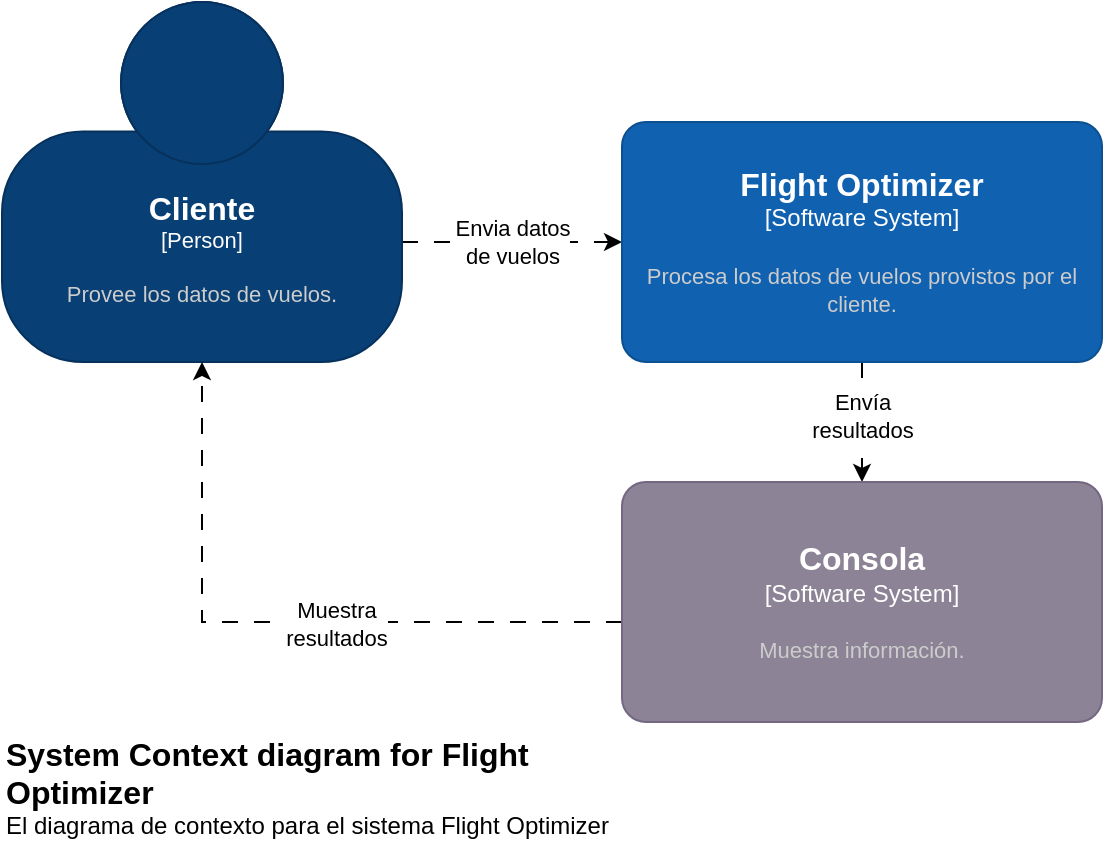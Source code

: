 <mxfile version="21.8.2" type="device" pages="7">
  <diagram name="Page-1" id="V0aKmFcZMrBBoX7ab7Hi">
    <mxGraphModel dx="868" dy="478" grid="1" gridSize="10" guides="1" tooltips="1" connect="1" arrows="1" fold="1" page="1" pageScale="1" pageWidth="850" pageHeight="1100" math="0" shadow="0">
      <root>
        <mxCell id="0" />
        <mxCell id="1" parent="0" />
        <mxCell id="Sdf5AA9gZ9jZ3btD_5vj-3" style="edgeStyle=orthogonalEdgeStyle;rounded=0;orthogonalLoop=1;jettySize=auto;html=1;dashed=1;dashPattern=8 8;" parent="1" source="Sdf5AA9gZ9jZ3btD_5vj-1" target="Sdf5AA9gZ9jZ3btD_5vj-2" edge="1">
          <mxGeometry relative="1" as="geometry">
            <mxPoint x="280" y="370" as="targetPoint" />
            <Array as="points">
              <mxPoint x="300" y="400" />
              <mxPoint x="300" y="400" />
            </Array>
          </mxGeometry>
        </mxCell>
        <mxCell id="7VAQnjet6A5GNxTWXYpo-1" value="&lt;div&gt;Envia datos&lt;/div&gt;&lt;div&gt;de vuelos&lt;/div&gt;" style="edgeLabel;html=1;align=center;verticalAlign=middle;resizable=0;points=[];" parent="Sdf5AA9gZ9jZ3btD_5vj-3" vertex="1" connectable="0">
          <mxGeometry relative="1" as="geometry">
            <mxPoint as="offset" />
          </mxGeometry>
        </mxCell>
        <object placeholders="1" c4Name="Cliente" c4Type="Person" c4Description="Provee los datos de vuelos." label="&lt;font style=&quot;font-size: 16px&quot;&gt;&lt;b&gt;%c4Name%&lt;/b&gt;&lt;/font&gt;&lt;div&gt;[%c4Type%]&lt;/div&gt;&lt;br&gt;&lt;div&gt;&lt;font style=&quot;font-size: 11px&quot;&gt;&lt;font color=&quot;#cccccc&quot;&gt;%c4Description%&lt;/font&gt;&lt;/div&gt;" id="Sdf5AA9gZ9jZ3btD_5vj-1">
          <mxCell style="html=1;fontSize=11;dashed=0;whiteSpace=wrap;fillColor=#083F75;strokeColor=#06315C;fontColor=#ffffff;shape=mxgraph.c4.person2;align=center;metaEdit=1;points=[[0.5,0,0],[1,0.5,0],[1,0.75,0],[0.75,1,0],[0.5,1,0],[0.25,1,0],[0,0.75,0],[0,0.5,0]];resizable=0;" parent="1" vertex="1">
            <mxGeometry x="40" y="280" width="200" height="180" as="geometry" />
          </mxCell>
        </object>
        <mxCell id="Sdf5AA9gZ9jZ3btD_5vj-5" style="edgeStyle=orthogonalEdgeStyle;rounded=0;orthogonalLoop=1;jettySize=auto;html=1;dashed=1;dashPattern=8 8;" parent="1" source="Sdf5AA9gZ9jZ3btD_5vj-2" target="Sdf5AA9gZ9jZ3btD_5vj-4" edge="1">
          <mxGeometry relative="1" as="geometry" />
        </mxCell>
        <mxCell id="7VAQnjet6A5GNxTWXYpo-2" value="&lt;div&gt;Envía&lt;/div&gt;&lt;div&gt;resultados&lt;br&gt;&lt;/div&gt;" style="edgeLabel;html=1;align=center;verticalAlign=middle;resizable=0;points=[];" parent="Sdf5AA9gZ9jZ3btD_5vj-5" vertex="1" connectable="0">
          <mxGeometry x="-0.1" relative="1" as="geometry">
            <mxPoint as="offset" />
          </mxGeometry>
        </mxCell>
        <object placeholders="1" c4Name="Flight Optimizer" c4Type="Software System" c4Description="Procesa los datos de vuelos provistos por el cliente." label="&lt;font style=&quot;font-size: 16px&quot;&gt;&lt;b&gt;%c4Name%&lt;/b&gt;&lt;/font&gt;&lt;div&gt;[%c4Type%]&lt;/div&gt;&lt;br&gt;&lt;div&gt;&lt;font style=&quot;font-size: 11px&quot;&gt;&lt;font color=&quot;#cccccc&quot;&gt;%c4Description%&lt;/font&gt;&lt;/div&gt;" id="Sdf5AA9gZ9jZ3btD_5vj-2">
          <mxCell style="rounded=1;whiteSpace=wrap;html=1;labelBackgroundColor=none;fillColor=#1061B0;fontColor=#ffffff;align=center;arcSize=10;strokeColor=#0D5091;metaEdit=1;resizable=0;points=[[0.25,0,0],[0.5,0,0],[0.75,0,0],[1,0.25,0],[1,0.5,0],[1,0.75,0],[0.75,1,0],[0.5,1,0],[0.25,1,0],[0,0.75,0],[0,0.5,0],[0,0.25,0]];" parent="1" vertex="1">
            <mxGeometry x="350" y="340" width="240" height="120" as="geometry" />
          </mxCell>
        </object>
        <mxCell id="Sdf5AA9gZ9jZ3btD_5vj-6" style="edgeStyle=orthogonalEdgeStyle;rounded=0;orthogonalLoop=1;jettySize=auto;html=1;dashed=1;dashPattern=8 8;" parent="1" source="Sdf5AA9gZ9jZ3btD_5vj-4" target="Sdf5AA9gZ9jZ3btD_5vj-1" edge="1">
          <mxGeometry relative="1" as="geometry">
            <Array as="points">
              <mxPoint x="140" y="590" />
            </Array>
          </mxGeometry>
        </mxCell>
        <mxCell id="6-3J5qcByCLYZrGJUarq-1" value="&lt;div&gt;Muestra&lt;br&gt;&lt;/div&gt;&lt;div&gt;resultados&lt;br&gt;&lt;/div&gt;" style="edgeLabel;html=1;align=center;verticalAlign=middle;resizable=0;points=[];" parent="Sdf5AA9gZ9jZ3btD_5vj-6" vertex="1" connectable="0">
          <mxGeometry x="-0.159" y="1" relative="1" as="geometry">
            <mxPoint as="offset" />
          </mxGeometry>
        </mxCell>
        <object placeholders="1" c4Name="Consola" c4Type="Software System" c4Description="Muestra información." label="&lt;font style=&quot;font-size: 16px&quot;&gt;&lt;b&gt;%c4Name%&lt;/b&gt;&lt;/font&gt;&lt;div&gt;[%c4Type%]&lt;/div&gt;&lt;br&gt;&lt;div&gt;&lt;font style=&quot;font-size: 11px&quot;&gt;&lt;font color=&quot;#cccccc&quot;&gt;%c4Description%&lt;/font&gt;&lt;/div&gt;" id="Sdf5AA9gZ9jZ3btD_5vj-4">
          <mxCell style="rounded=1;whiteSpace=wrap;html=1;labelBackgroundColor=none;fillColor=#8C8496;fontColor=#ffffff;align=center;arcSize=10;strokeColor=#736782;metaEdit=1;resizable=0;points=[[0.25,0,0],[0.5,0,0],[0.75,0,0],[1,0.25,0],[1,0.5,0],[1,0.75,0],[0.75,1,0],[0.5,1,0],[0.25,1,0],[0,0.75,0],[0,0.5,0],[0,0.25,0]];" parent="1" vertex="1">
            <mxGeometry x="350" y="520" width="240" height="120" as="geometry" />
          </mxCell>
        </object>
        <object placeholders="1" c4Name="System Context diagram for Flight Optimizer" c4Type="ContainerScopeBoundary" c4Description="El diagrama de contexto para el sistema Flight Optimizer" label="&lt;font style=&quot;font-size: 16px&quot;&gt;&lt;b&gt;&lt;div style=&quot;text-align: left&quot;&gt;%c4Name%&lt;/div&gt;&lt;/b&gt;&lt;/font&gt;&lt;div style=&quot;text-align: left&quot;&gt;%c4Description%&lt;/div&gt;" id="2fWxIVcv2hveIanKwdGA-1">
          <mxCell style="text;html=1;strokeColor=none;fillColor=none;align=left;verticalAlign=top;whiteSpace=wrap;rounded=0;metaEdit=1;allowArrows=0;resizable=1;rotatable=0;connectable=0;recursiveResize=0;expand=0;pointerEvents=0;points=[[0.25,0,0],[0.5,0,0],[0.75,0,0],[1,0.25,0],[1,0.5,0],[1,0.75,0],[0.75,1,0],[0.5,1,0],[0.25,1,0],[0,0.75,0],[0,0.5,0],[0,0.25,0]];" parent="1" vertex="1">
            <mxGeometry x="40" y="640" width="340" height="50" as="geometry" />
          </mxCell>
        </object>
      </root>
    </mxGraphModel>
  </diagram>
  <diagram id="4VK4LPRrDb0IE4Kp0EUA" name="Page-2">
    <mxGraphModel dx="2229" dy="1831" grid="1" gridSize="10" guides="1" tooltips="1" connect="1" arrows="1" fold="1" page="1" pageScale="1" pageWidth="850" pageHeight="1100" math="0" shadow="0">
      <root>
        <mxCell id="0" />
        <mxCell id="1" parent="0" />
        <object placeholders="1" c4Name="Flight Optimizer" c4Type="SystemScopeBoundary" c4Application="Software System" label="&lt;font style=&quot;font-size: 16px&quot;&gt;&lt;b&gt;&lt;div style=&quot;text-align: left&quot;&gt;%c4Name%&lt;/div&gt;&lt;/b&gt;&lt;/font&gt;&lt;div style=&quot;text-align: left&quot;&gt;[%c4Application%]&lt;/div&gt;" id="3yO6nDxkP5TGrZ0nWbCh-1">
          <mxCell style="rounded=1;fontSize=11;whiteSpace=wrap;html=1;dashed=1;arcSize=20;fillColor=none;strokeColor=#666666;fontColor=#333333;labelBackgroundColor=none;align=left;verticalAlign=bottom;labelBorderColor=none;spacingTop=0;spacing=10;dashPattern=8 4;metaEdit=1;rotatable=0;perimeter=rectanglePerimeter;noLabel=0;labelPadding=0;allowArrows=0;connectable=0;expand=0;recursiveResize=0;editable=1;pointerEvents=0;absoluteArcSize=1;points=[[0.25,0,0],[0.5,0,0],[0.75,0,0],[1,0.25,0],[1,0.5,0],[1,0.75,0],[0.75,1,0],[0.5,1,0],[0.25,1,0],[0,0.75,0],[0,0.5,0],[0,0.25,0]];" vertex="1" parent="1">
            <mxGeometry x="200" y="-50" width="600" height="580" as="geometry" />
          </mxCell>
        </object>
        <mxCell id="ho5M7ZNqVZKx9qSSUWGQ-3" style="edgeStyle=orthogonalEdgeStyle;rounded=0;orthogonalLoop=1;jettySize=auto;html=1;dashed=1;dashPattern=8 8;" edge="1" parent="1" source="ho5M7ZNqVZKx9qSSUWGQ-1" target="ho5M7ZNqVZKx9qSSUWGQ-2">
          <mxGeometry relative="1" as="geometry">
            <Array as="points">
              <mxPoint x="140" y="240" />
              <mxPoint x="140" y="240" />
            </Array>
          </mxGeometry>
        </mxCell>
        <mxCell id="nFHtH5VLZ7HZycMmdanv-4" value="&lt;div&gt;Envia datos&lt;br&gt;&lt;/div&gt;&lt;div&gt;de vuelos&lt;/div&gt;&lt;div&gt;(CSV)&lt;/div&gt;" style="edgeLabel;html=1;align=center;verticalAlign=middle;resizable=0;points=[];" vertex="1" connectable="0" parent="ho5M7ZNqVZKx9qSSUWGQ-3">
          <mxGeometry x="-0.047" y="-2" relative="1" as="geometry">
            <mxPoint as="offset" />
          </mxGeometry>
        </mxCell>
        <object placeholders="1" c4Name="Cliente" c4Type="Person" c4Description="Provee los datos de vuelos." label="&lt;font style=&quot;font-size: 16px&quot;&gt;&lt;b&gt;%c4Name%&lt;/b&gt;&lt;/font&gt;&lt;div&gt;[%c4Type%]&lt;/div&gt;&lt;br&gt;&lt;div&gt;&lt;font style=&quot;font-size: 11px&quot;&gt;&lt;font color=&quot;#cccccc&quot;&gt;%c4Description%&lt;/font&gt;&lt;/div&gt;" id="ho5M7ZNqVZKx9qSSUWGQ-1">
          <mxCell style="html=1;fontSize=11;dashed=0;whiteSpace=wrap;fillColor=#083F75;strokeColor=#06315C;fontColor=#ffffff;shape=mxgraph.c4.person2;align=center;metaEdit=1;points=[[0.5,0,0],[1,0.5,0],[1,0.75,0],[0.75,1,0],[0.5,1,0],[0.25,1,0],[0,0.75,0],[0,0.5,0]];resizable=0;" vertex="1" parent="1">
            <mxGeometry x="-90" y="120" width="200" height="180" as="geometry" />
          </mxCell>
        </object>
        <mxCell id="ho5M7ZNqVZKx9qSSUWGQ-8" style="rounded=0;orthogonalLoop=1;jettySize=auto;html=1;dashed=1;dashPattern=8 8;" edge="1" parent="1" source="ho5M7ZNqVZKx9qSSUWGQ-2" target="ho5M7ZNqVZKx9qSSUWGQ-4">
          <mxGeometry relative="1" as="geometry" />
        </mxCell>
        <mxCell id="nFHtH5VLZ7HZycMmdanv-7" value="&lt;div&gt;Envia datos&lt;/div&gt;&lt;div&gt;procesados&lt;/div&gt;&lt;div&gt;(RabbitMQ)&lt;br&gt;&lt;/div&gt;" style="edgeLabel;html=1;align=center;verticalAlign=middle;resizable=0;points=[];" vertex="1" connectable="0" parent="ho5M7ZNqVZKx9qSSUWGQ-8">
          <mxGeometry x="-0.044" y="-1" relative="1" as="geometry">
            <mxPoint as="offset" />
          </mxGeometry>
        </mxCell>
        <mxCell id="ho5M7ZNqVZKx9qSSUWGQ-9" style="rounded=0;orthogonalLoop=1;jettySize=auto;html=1;dashed=1;dashPattern=8 8;" edge="1" parent="1" source="ho5M7ZNqVZKx9qSSUWGQ-2" target="ho5M7ZNqVZKx9qSSUWGQ-7">
          <mxGeometry relative="1" as="geometry" />
        </mxCell>
        <mxCell id="nFHtH5VLZ7HZycMmdanv-8" value="&lt;div&gt;Envia datos&lt;/div&gt;&lt;div&gt;procesados&lt;/div&gt;&lt;div&gt;(RabbitMQ)&lt;br&gt;&lt;/div&gt;" style="edgeLabel;html=1;align=center;verticalAlign=middle;resizable=0;points=[];" vertex="1" connectable="0" parent="ho5M7ZNqVZKx9qSSUWGQ-9">
          <mxGeometry x="-0.096" y="4" relative="1" as="geometry">
            <mxPoint as="offset" />
          </mxGeometry>
        </mxCell>
        <mxCell id="ho5M7ZNqVZKx9qSSUWGQ-10" style="rounded=0;orthogonalLoop=1;jettySize=auto;html=1;dashed=1;dashPattern=8 8;" edge="1" parent="1" source="ho5M7ZNqVZKx9qSSUWGQ-2" target="ho5M7ZNqVZKx9qSSUWGQ-6">
          <mxGeometry relative="1" as="geometry" />
        </mxCell>
        <mxCell id="nFHtH5VLZ7HZycMmdanv-9" value="&lt;div&gt;Envia datos&lt;/div&gt;&lt;div&gt;procesados&lt;/div&gt;&lt;div&gt;(RabbitMQ)&lt;br&gt;&lt;/div&gt;" style="edgeLabel;html=1;align=center;verticalAlign=middle;resizable=0;points=[];" vertex="1" connectable="0" parent="ho5M7ZNqVZKx9qSSUWGQ-10">
          <mxGeometry x="-0.08" relative="1" as="geometry">
            <mxPoint y="1" as="offset" />
          </mxGeometry>
        </mxCell>
        <mxCell id="ho5M7ZNqVZKx9qSSUWGQ-11" style="rounded=0;orthogonalLoop=1;jettySize=auto;html=1;dashed=1;dashPattern=8 8;" edge="1" parent="1" source="ho5M7ZNqVZKx9qSSUWGQ-2" target="ho5M7ZNqVZKx9qSSUWGQ-5">
          <mxGeometry relative="1" as="geometry" />
        </mxCell>
        <mxCell id="nFHtH5VLZ7HZycMmdanv-10" value="&lt;div&gt;Envia datos&lt;/div&gt;&lt;div&gt;procesados&lt;/div&gt;&lt;div&gt;(RabbitMQ)&lt;br&gt;&lt;/div&gt;" style="edgeLabel;html=1;align=center;verticalAlign=middle;resizable=0;points=[];" vertex="1" connectable="0" parent="ho5M7ZNqVZKx9qSSUWGQ-11">
          <mxGeometry x="-0.089" y="-3" relative="1" as="geometry">
            <mxPoint x="1" as="offset" />
          </mxGeometry>
        </mxCell>
        <mxCell id="nFHtH5VLZ7HZycMmdanv-2" style="edgeStyle=orthogonalEdgeStyle;rounded=0;orthogonalLoop=1;jettySize=auto;html=1;dashed=1;dashPattern=8 8;" edge="1" parent="1" source="ho5M7ZNqVZKx9qSSUWGQ-2" target="nFHtH5VLZ7HZycMmdanv-1">
          <mxGeometry relative="1" as="geometry">
            <Array as="points">
              <mxPoint x="340" y="440" />
            </Array>
          </mxGeometry>
        </mxCell>
        <mxCell id="nFHtH5VLZ7HZycMmdanv-12" value="&lt;div&gt;Envía resultados&lt;/div&gt;&lt;div&gt;(Plain Text)&lt;br&gt;&lt;/div&gt;" style="edgeLabel;html=1;align=center;verticalAlign=middle;resizable=0;points=[];" vertex="1" connectable="0" parent="nFHtH5VLZ7HZycMmdanv-2">
          <mxGeometry x="-0.544" relative="1" as="geometry">
            <mxPoint as="offset" />
          </mxGeometry>
        </mxCell>
        <object placeholders="1" c4Name="Interfaz" c4Type="Container" c4Technology="Golang" c4Description="Prepara los datos de vuelos para los workers." label="&lt;font style=&quot;font-size: 16px&quot;&gt;&lt;b&gt;%c4Name%&lt;/b&gt;&lt;/font&gt;&lt;div&gt;[%c4Type%: %c4Technology%]&lt;/div&gt;&lt;br&gt;&lt;div&gt;&lt;font style=&quot;font-size: 11px&quot;&gt;&lt;font color=&quot;#E6E6E6&quot;&gt;%c4Description%&lt;/font&gt;&lt;/div&gt;" id="ho5M7ZNqVZKx9qSSUWGQ-2">
          <mxCell style="rounded=1;whiteSpace=wrap;html=1;fontSize=11;labelBackgroundColor=none;fillColor=#23A2D9;fontColor=#ffffff;align=center;arcSize=10;strokeColor=#0E7DAD;metaEdit=1;resizable=0;points=[[0.25,0,0],[0.5,0,0],[0.75,0,0],[1,0.25,0],[1,0.5,0],[1,0.75,0],[0.75,1,0],[0.5,1,0],[0.25,1,0],[0,0.75,0],[0,0.5,0],[0,0.25,0]];" vertex="1" parent="1">
            <mxGeometry x="220" y="180" width="240" height="120" as="geometry" />
          </mxCell>
        </object>
        <mxCell id="ho5M7ZNqVZKx9qSSUWGQ-12" style="edgeStyle=orthogonalEdgeStyle;rounded=0;orthogonalLoop=1;jettySize=auto;html=1;dashed=1;dashPattern=8 8;" edge="1" parent="1" source="ho5M7ZNqVZKx9qSSUWGQ-4" target="ho5M7ZNqVZKx9qSSUWGQ-7">
          <mxGeometry relative="1" as="geometry">
            <Array as="points">
              <mxPoint x="660" y="20" />
            </Array>
          </mxGeometry>
        </mxCell>
        <mxCell id="nFHtH5VLZ7HZycMmdanv-11" value="&lt;div&gt;Envia datos&lt;/div&gt;&lt;div&gt;filtrados&lt;/div&gt;&lt;div&gt;(RabbitMQ)&lt;br&gt;&lt;/div&gt;" style="edgeLabel;html=1;align=center;verticalAlign=middle;resizable=0;points=[];" vertex="1" connectable="0" parent="ho5M7ZNqVZKx9qSSUWGQ-12">
          <mxGeometry x="-0.08" y="-2" relative="1" as="geometry">
            <mxPoint as="offset" />
          </mxGeometry>
        </mxCell>
        <object placeholders="1" c4Name="Filtro 3+ Escalas" c4Type="Container" c4Technology="Golang" c4Description="Filtra los vuelos que tienen 3 o más escalas." label="&lt;font style=&quot;font-size: 16px&quot;&gt;&lt;b&gt;%c4Name%&lt;/b&gt;&lt;/font&gt;&lt;div&gt;[%c4Type%: %c4Technology%]&lt;/div&gt;&lt;br&gt;&lt;div&gt;&lt;font style=&quot;font-size: 11px&quot;&gt;&lt;font color=&quot;#E6E6E6&quot;&gt;%c4Description%&lt;/font&gt;&lt;/div&gt;" id="ho5M7ZNqVZKx9qSSUWGQ-4">
          <mxCell style="rounded=1;whiteSpace=wrap;html=1;fontSize=11;labelBackgroundColor=none;fillColor=#23A2D9;fontColor=#ffffff;align=center;arcSize=10;strokeColor=#0E7DAD;metaEdit=1;resizable=0;points=[[0.25,0,0],[0.5,0,0],[0.75,0,0],[1,0.25,0],[1,0.5,0],[1,0.75,0],[0.75,1,0],[0.5,1,0],[0.25,1,0],[0,0.75,0],[0,0.5,0],[0,0.25,0]];" vertex="1" parent="1">
            <mxGeometry x="360" y="-30" width="240" height="120" as="geometry" />
          </mxCell>
        </object>
        <object placeholders="1" c4Name="Promedio y Máximo" c4Type="Container" c4Technology="Golang" c4Description="Calcula el promedio y el máximo por trayecto de los vuelos con precio mayor a la media general de precios." label="&lt;font style=&quot;font-size: 16px&quot;&gt;&lt;b&gt;%c4Name%&lt;/b&gt;&lt;/font&gt;&lt;div&gt;[%c4Type%: %c4Technology%]&lt;/div&gt;&lt;br&gt;&lt;div&gt;&lt;font style=&quot;font-size: 11px&quot;&gt;&lt;font color=&quot;#E6E6E6&quot;&gt;%c4Description%&lt;/font&gt;&lt;/div&gt;" id="ho5M7ZNqVZKx9qSSUWGQ-5">
          <mxCell style="rounded=1;whiteSpace=wrap;html=1;fontSize=11;labelBackgroundColor=none;fillColor=#23A2D9;fontColor=#ffffff;align=center;arcSize=10;strokeColor=#0E7DAD;metaEdit=1;resizable=0;points=[[0.25,0,0],[0.5,0,0],[0.75,0,0],[1,0.25,0],[1,0.5,0],[1,0.75,0],[0.75,1,0],[0.5,1,0],[0.25,1,0],[0,0.75,0],[0,0.5,0],[0,0.25,0]];" vertex="1" parent="1">
            <mxGeometry x="540" y="390" width="240" height="120" as="geometry" />
          </mxCell>
        </object>
        <object placeholders="1" c4Name="Filtro Distancia" c4Type="Container" c4Technology="Golang" c4Description="Filtra los vuelos cuya distancia total sea mayor a cuatro veces la distancia directa entre puntos origen-destino." label="&lt;font style=&quot;font-size: 16px&quot;&gt;&lt;b&gt;%c4Name%&lt;/b&gt;&lt;/font&gt;&lt;div&gt;[%c4Type%: %c4Technology%]&lt;/div&gt;&lt;br&gt;&lt;div&gt;&lt;font style=&quot;font-size: 11px&quot;&gt;&lt;font color=&quot;#E6E6E6&quot;&gt;%c4Description%&lt;/font&gt;&lt;/div&gt;" id="ho5M7ZNqVZKx9qSSUWGQ-6">
          <mxCell style="rounded=1;whiteSpace=wrap;html=1;fontSize=11;labelBackgroundColor=none;fillColor=#23A2D9;fontColor=#ffffff;align=center;arcSize=10;strokeColor=#0E7DAD;metaEdit=1;resizable=0;points=[[0.25,0,0],[0.5,0,0],[0.75,0,0],[1,0.25,0],[1,0.5,0],[1,0.75,0],[0.75,1,0],[0.5,1,0],[0.25,1,0],[0,0.75,0],[0,0.5,0],[0,0.25,0]];" vertex="1" parent="1">
            <mxGeometry x="540" y="250" width="240" height="120" as="geometry" />
          </mxCell>
        </object>
        <object placeholders="1" c4Name="Vuelos Más Rápidos" c4Type="Container" c4Technology="Golang" c4Description="Obtiene los 2 vuelos más rápidos para los trayectos con 3 o más escalas." label="&lt;font style=&quot;font-size: 16px&quot;&gt;&lt;b&gt;%c4Name%&lt;/b&gt;&lt;/font&gt;&lt;div&gt;[%c4Type%: %c4Technology%]&lt;/div&gt;&lt;br&gt;&lt;div&gt;&lt;font style=&quot;font-size: 11px&quot;&gt;&lt;font color=&quot;#E6E6E6&quot;&gt;%c4Description%&lt;/font&gt;&lt;/div&gt;" id="ho5M7ZNqVZKx9qSSUWGQ-7">
          <mxCell style="rounded=1;whiteSpace=wrap;html=1;fontSize=11;labelBackgroundColor=none;fillColor=#23A2D9;fontColor=#ffffff;align=center;arcSize=10;strokeColor=#0E7DAD;metaEdit=1;resizable=0;points=[[0.25,0,0],[0.5,0,0],[0.75,0,0],[1,0.25,0],[1,0.5,0],[1,0.75,0],[0.75,1,0],[0.5,1,0],[0.25,1,0],[0,0.75,0],[0,0.5,0],[0,0.25,0]];" vertex="1" parent="1">
            <mxGeometry x="540" y="110" width="240" height="120" as="geometry" />
          </mxCell>
        </object>
        <mxCell id="nFHtH5VLZ7HZycMmdanv-3" style="edgeStyle=orthogonalEdgeStyle;rounded=0;orthogonalLoop=1;jettySize=auto;html=1;dashed=1;dashPattern=8 8;" edge="1" parent="1" source="nFHtH5VLZ7HZycMmdanv-1" target="ho5M7ZNqVZKx9qSSUWGQ-1">
          <mxGeometry relative="1" as="geometry" />
        </mxCell>
        <mxCell id="nFHtH5VLZ7HZycMmdanv-13" value="&lt;div&gt;Muestra resultados&lt;/div&gt;&lt;div&gt;(Plain Text)&lt;br&gt;&lt;/div&gt;" style="edgeLabel;html=1;align=center;verticalAlign=middle;resizable=0;points=[];" vertex="1" connectable="0" parent="nFHtH5VLZ7HZycMmdanv-3">
          <mxGeometry x="0.008" relative="1" as="geometry">
            <mxPoint as="offset" />
          </mxGeometry>
        </mxCell>
        <object placeholders="1" c4Name="Consola" c4Type="Software System" c4Description="Muestra información." label="&lt;font style=&quot;font-size: 16px&quot;&gt;&lt;b&gt;%c4Name%&lt;/b&gt;&lt;/font&gt;&lt;div&gt;[%c4Type%]&lt;/div&gt;&lt;br&gt;&lt;div&gt;&lt;font style=&quot;font-size: 11px&quot;&gt;&lt;font color=&quot;#cccccc&quot;&gt;%c4Description%&lt;/font&gt;&lt;/div&gt;" id="nFHtH5VLZ7HZycMmdanv-1">
          <mxCell style="rounded=1;whiteSpace=wrap;html=1;labelBackgroundColor=none;fillColor=#8C8496;fontColor=#ffffff;align=center;arcSize=10;strokeColor=#736782;metaEdit=1;resizable=0;points=[[0.25,0,0],[0.5,0,0],[0.75,0,0],[1,0.25,0],[1,0.5,0],[1,0.75,0],[0.75,1,0],[0.5,1,0],[0.25,1,0],[0,0.75,0],[0,0.5,0],[0,0.25,0]];" vertex="1" parent="1">
            <mxGeometry x="-110" y="380" width="240" height="120" as="geometry" />
          </mxCell>
        </object>
        <object placeholders="1" c4Name="Container diagram for Flight Optimizer" c4Type="ContainerDiagramTitle" c4Description="El diagrama de contenedores para el sistema Flight Optimizer." label="&lt;font style=&quot;font-size: 16px&quot;&gt;&lt;b&gt;&lt;div style=&quot;text-align: left&quot;&gt;%c4Name%&lt;/div&gt;&lt;/b&gt;&lt;/font&gt;&lt;div style=&quot;text-align: left&quot;&gt;%c4Description%&lt;/div&gt;" id="CIElOUX1r249Eu75P-aG-1">
          <mxCell style="text;html=1;strokeColor=none;fillColor=none;align=left;verticalAlign=top;whiteSpace=wrap;rounded=0;metaEdit=1;allowArrows=0;resizable=1;rotatable=0;connectable=0;recursiveResize=0;expand=0;pointerEvents=0;points=[[0.25,0,0],[0.5,0,0],[0.75,0,0],[1,0.25,0],[1,0.5,0],[1,0.75,0],[0.75,1,0],[0.5,1,0],[0.25,1,0],[0,0.75,0],[0,0.5,0],[0,0.25,0]];" vertex="1" parent="1">
            <mxGeometry x="-110" y="530" width="320" height="50" as="geometry" />
          </mxCell>
        </object>
      </root>
    </mxGraphModel>
  </diagram>
  <diagram id="a4GH23tJ-PzenRf8MUEK" name="Page-3">
    <mxGraphModel dx="1985" dy="602" grid="1" gridSize="10" guides="1" tooltips="1" connect="1" arrows="1" fold="1" page="1" pageScale="1" pageWidth="850" pageHeight="1100" math="0" shadow="0">
      <root>
        <mxCell id="0" />
        <mxCell id="1" parent="0" />
        <object placeholders="1" c4Name="Interfaz" c4Type="ContainerScopeBoundary" c4Application="Container" label="&lt;font style=&quot;font-size: 16px&quot;&gt;&lt;b&gt;&lt;div style=&quot;text-align: left&quot;&gt;%c4Name%&lt;/div&gt;&lt;/b&gt;&lt;/font&gt;&lt;div style=&quot;text-align: left&quot;&gt;[%c4Application%]&lt;/div&gt;" id="mBINOJE2ZGo54DC58A5B-1">
          <mxCell style="rounded=1;fontSize=11;whiteSpace=wrap;html=1;dashed=1;arcSize=20;fillColor=none;strokeColor=#666666;fontColor=#333333;labelBackgroundColor=none;align=left;verticalAlign=bottom;labelBorderColor=none;spacingTop=0;spacing=10;dashPattern=8 4;metaEdit=1;rotatable=0;perimeter=rectanglePerimeter;noLabel=0;labelPadding=0;allowArrows=0;connectable=0;expand=0;recursiveResize=0;editable=1;pointerEvents=0;absoluteArcSize=1;points=[[0.25,0,0],[0.5,0,0],[0.75,0,0],[1,0.25,0],[1,0.5,0],[1,0.75,0],[0.75,1,0],[0.5,1,0],[0.25,1,0],[0,0.75,0],[0,0.5,0],[0,0.25,0]];" vertex="1" parent="1">
            <mxGeometry x="180" y="40" width="320" height="370" as="geometry" />
          </mxCell>
        </object>
        <mxCell id="mBINOJE2ZGo54DC58A5B-5" style="rounded=0;orthogonalLoop=1;jettySize=auto;html=1;dashed=1;exitX=0.9;exitY=0.556;exitDx=0;exitDy=0;exitPerimeter=0;dashPattern=8 8;" edge="1" parent="1" source="mBINOJE2ZGo54DC58A5B-2" target="mBINOJE2ZGo54DC58A5B-3">
          <mxGeometry relative="1" as="geometry" />
        </mxCell>
        <mxCell id="8BhIZX_u5_OBPNACJ6y9-1" value="&lt;div&gt;Entrada de&lt;/div&gt;&lt;div&gt;datos&lt;/div&gt;&lt;div&gt;(CSV)&lt;br&gt;&lt;/div&gt;" style="edgeLabel;html=1;align=center;verticalAlign=middle;resizable=0;points=[];" vertex="1" connectable="0" parent="mBINOJE2ZGo54DC58A5B-5">
          <mxGeometry x="0.163" relative="1" as="geometry">
            <mxPoint as="offset" />
          </mxGeometry>
        </mxCell>
        <object placeholders="1" c4Name="Cliente" c4Type="Person" c4Description="Provee los datos de vuelos." label="&lt;font style=&quot;font-size: 16px&quot;&gt;&lt;b&gt;%c4Name%&lt;/b&gt;&lt;/font&gt;&lt;div&gt;[%c4Type%]&lt;/div&gt;&lt;br&gt;&lt;div&gt;&lt;font style=&quot;font-size: 11px&quot;&gt;&lt;font color=&quot;#cccccc&quot;&gt;%c4Description%&lt;/font&gt;&lt;/div&gt;" id="mBINOJE2ZGo54DC58A5B-2">
          <mxCell style="html=1;fontSize=11;dashed=0;whiteSpace=wrap;fillColor=#083F75;strokeColor=#06315C;fontColor=#ffffff;shape=mxgraph.c4.person2;align=center;metaEdit=1;points=[[0.5,0,0],[1,0.5,0],[1,0.75,0],[0.75,1,0],[0.5,1,0],[0.25,1,0],[0,0.75,0],[0,0.5,0]];resizable=0;" vertex="1" parent="1">
            <mxGeometry x="-90" y="40" width="200" height="180" as="geometry" />
          </mxCell>
        </object>
        <mxCell id="mBINOJE2ZGo54DC58A5B-10" style="edgeStyle=orthogonalEdgeStyle;rounded=0;orthogonalLoop=1;jettySize=auto;html=1;dashed=1;dashPattern=8 8;" edge="1" parent="1" source="mBINOJE2ZGo54DC58A5B-3" target="mBINOJE2ZGo54DC58A5B-9">
          <mxGeometry relative="1" as="geometry" />
        </mxCell>
        <mxCell id="8BhIZX_u5_OBPNACJ6y9-2" value="&lt;div&gt;Envia datos&lt;/div&gt;&lt;div&gt;listos para&lt;/div&gt;&lt;div&gt;procesar&lt;br&gt;&lt;/div&gt;" style="edgeLabel;html=1;align=center;verticalAlign=middle;resizable=0;points=[];" vertex="1" connectable="0" parent="mBINOJE2ZGo54DC58A5B-10">
          <mxGeometry x="0.021" y="1" relative="1" as="geometry">
            <mxPoint as="offset" />
          </mxGeometry>
        </mxCell>
        <object placeholders="1" c4Name="Parser" c4Type="Component" c4Technology="Golang" c4Description="Parsea los datos de vuelos recibidos." label="&lt;font style=&quot;font-size: 16px&quot;&gt;&lt;b&gt;%c4Name%&lt;/b&gt;&lt;/font&gt;&lt;div&gt;[%c4Type%: %c4Technology%]&lt;/div&gt;&lt;br&gt;&lt;div&gt;&lt;font style=&quot;font-size: 11px&quot;&gt;%c4Description%&lt;/font&gt;&lt;/div&gt;" id="mBINOJE2ZGo54DC58A5B-3">
          <mxCell style="rounded=1;whiteSpace=wrap;html=1;labelBackgroundColor=none;fillColor=#63BEF2;fontColor=#ffffff;align=center;arcSize=6;strokeColor=#2086C9;metaEdit=1;resizable=0;points=[[0.25,0,0],[0.5,0,0],[0.75,0,0],[1,0.25,0],[1,0.5,0],[1,0.75,0],[0.75,1,0],[0.5,1,0],[0.25,1,0],[0,0.75,0],[0,0.5,0],[0,0.25,0]];" vertex="1" parent="1">
            <mxGeometry x="220" y="80" width="240" height="120" as="geometry" />
          </mxCell>
        </object>
        <mxCell id="mBINOJE2ZGo54DC58A5B-6" style="edgeStyle=orthogonalEdgeStyle;rounded=0;orthogonalLoop=1;jettySize=auto;html=1;dashed=1;dashPattern=8 8;" edge="1" parent="1" source="mBINOJE2ZGo54DC58A5B-4" target="mBINOJE2ZGo54DC58A5B-7">
          <mxGeometry relative="1" as="geometry">
            <mxPoint x="150" y="570" as="targetPoint" />
            <Array as="points">
              <mxPoint x="340" y="440" />
            </Array>
          </mxGeometry>
        </mxCell>
        <mxCell id="8BhIZX_u5_OBPNACJ6y9-4" value="&lt;div&gt;Salida de datos&lt;/div&gt;&lt;div&gt;(Plain Text)&lt;br&gt;&lt;/div&gt;" style="edgeLabel;html=1;align=center;verticalAlign=middle;resizable=0;points=[];" vertex="1" connectable="0" parent="mBINOJE2ZGo54DC58A5B-6">
          <mxGeometry x="0.235" y="2" relative="1" as="geometry">
            <mxPoint as="offset" />
          </mxGeometry>
        </mxCell>
        <object placeholders="1" c4Name="Agregador de Resultados" c4Type="Component" c4Technology="Golang" c4Description="Obtiene resultados y los envía a la consola." label="&lt;font style=&quot;font-size: 16px&quot;&gt;&lt;b&gt;%c4Name%&lt;/b&gt;&lt;/font&gt;&lt;div&gt;[%c4Type%: %c4Technology%]&lt;/div&gt;&lt;br&gt;&lt;div&gt;&lt;font style=&quot;font-size: 11px&quot;&gt;%c4Description%&lt;/font&gt;&lt;/div&gt;" id="mBINOJE2ZGo54DC58A5B-4">
          <mxCell style="rounded=1;whiteSpace=wrap;html=1;labelBackgroundColor=none;fillColor=#63BEF2;fontColor=#ffffff;align=center;arcSize=6;strokeColor=#2086C9;metaEdit=1;resizable=0;points=[[0.25,0,0],[0.5,0,0],[0.75,0,0],[1,0.25,0],[1,0.5,0],[1,0.75,0],[0.75,1,0],[0.5,1,0],[0.25,1,0],[0,0.75,0],[0,0.5,0],[0,0.25,0]];" vertex="1" parent="1">
            <mxGeometry x="220" y="240" width="240" height="120" as="geometry" />
          </mxCell>
        </object>
        <mxCell id="mBINOJE2ZGo54DC58A5B-8" style="edgeStyle=orthogonalEdgeStyle;rounded=0;orthogonalLoop=1;jettySize=auto;html=1;dashed=1;dashPattern=8 8;" edge="1" parent="1" source="mBINOJE2ZGo54DC58A5B-7" target="mBINOJE2ZGo54DC58A5B-2">
          <mxGeometry relative="1" as="geometry" />
        </mxCell>
        <mxCell id="8BhIZX_u5_OBPNACJ6y9-5" value="&lt;div&gt;Muestra datos&lt;/div&gt;&lt;div&gt;(Plain Text)&lt;br&gt;&lt;/div&gt;" style="edgeLabel;html=1;align=center;verticalAlign=middle;resizable=0;points=[];" vertex="1" connectable="0" parent="mBINOJE2ZGo54DC58A5B-8">
          <mxGeometry x="0.054" y="1" relative="1" as="geometry">
            <mxPoint as="offset" />
          </mxGeometry>
        </mxCell>
        <object placeholders="1" c4Name="Consola" c4Type="Software System" c4Description="Muestra información." label="&lt;font style=&quot;font-size: 16px&quot;&gt;&lt;b&gt;%c4Name%&lt;/b&gt;&lt;/font&gt;&lt;div&gt;[%c4Type%]&lt;/div&gt;&lt;br&gt;&lt;div&gt;&lt;font style=&quot;font-size: 11px&quot;&gt;&lt;font color=&quot;#cccccc&quot;&gt;%c4Description%&lt;/font&gt;&lt;/div&gt;" id="mBINOJE2ZGo54DC58A5B-7">
          <mxCell style="rounded=1;whiteSpace=wrap;html=1;labelBackgroundColor=none;fillColor=#8C8496;fontColor=#ffffff;align=center;arcSize=10;strokeColor=#736782;metaEdit=1;resizable=0;points=[[0.25,0,0],[0.5,0,0],[0.75,0,0],[1,0.25,0],[1,0.5,0],[1,0.75,0],[0.75,1,0],[0.5,1,0],[0.25,1,0],[0,0.75,0],[0,0.5,0],[0,0.25,0]];" vertex="1" parent="1">
            <mxGeometry x="-110" y="380" width="240" height="120" as="geometry" />
          </mxCell>
        </object>
        <object placeholders="1" c4Type="Middleware" c4Container="Container" c4Technology="RabbitMQ, Golang" c4Description="Cola de datos parseados." label="&lt;font style=&quot;font-size: 16px&quot;&gt;&lt;b&gt;%c4Type%&lt;/b&gt;&lt;/font&gt;&lt;div&gt;[%c4Container%:&amp;nbsp;%c4Technology%]&lt;/div&gt;&lt;br&gt;&lt;div&gt;&lt;font style=&quot;font-size: 11px&quot;&gt;&lt;font color=&quot;#E6E6E6&quot;&gt;%c4Description%&lt;/font&gt;&lt;/div&gt;" id="mBINOJE2ZGo54DC58A5B-9">
          <mxCell style="shape=cylinder3;size=15;direction=south;whiteSpace=wrap;html=1;boundedLbl=1;rounded=0;labelBackgroundColor=none;fillColor=#23A2D9;fontSize=12;fontColor=#ffffff;align=center;strokeColor=#0E7DAD;metaEdit=1;points=[[0.5,0,0],[1,0.25,0],[1,0.5,0],[1,0.75,0],[0.5,1,0],[0,0.75,0],[0,0.5,0],[0,0.25,0]];resizable=0;" vertex="1" parent="1">
            <mxGeometry x="570" y="80" width="240" height="120" as="geometry" />
          </mxCell>
        </object>
        <mxCell id="mBINOJE2ZGo54DC58A5B-12" style="edgeStyle=orthogonalEdgeStyle;rounded=0;orthogonalLoop=1;jettySize=auto;html=1;dashed=1;dashPattern=8 8;" edge="1" parent="1" source="mBINOJE2ZGo54DC58A5B-13" target="mBINOJE2ZGo54DC58A5B-4">
          <mxGeometry relative="1" as="geometry">
            <mxPoint x="560" y="370" as="sourcePoint" />
          </mxGeometry>
        </mxCell>
        <mxCell id="8BhIZX_u5_OBPNACJ6y9-3" value="&lt;div&gt;Vuelven&lt;/div&gt;&lt;div&gt;los resultados&lt;/div&gt;" style="edgeLabel;html=1;align=center;verticalAlign=middle;resizable=0;points=[];" vertex="1" connectable="0" parent="mBINOJE2ZGo54DC58A5B-12">
          <mxGeometry x="-0.043" y="2" relative="1" as="geometry">
            <mxPoint as="offset" />
          </mxGeometry>
        </mxCell>
        <object placeholders="1" c4Type="Middleware" c4Container="Container" c4Technology="RabbitMQ, Golang" c4Description="Cola de datos procesados." label="&lt;font style=&quot;font-size: 16px&quot;&gt;&lt;b&gt;%c4Type%&lt;/b&gt;&lt;/font&gt;&lt;div&gt;[%c4Container%:&amp;nbsp;%c4Technology%]&lt;/div&gt;&lt;br&gt;&lt;div&gt;&lt;font style=&quot;font-size: 11px&quot;&gt;&lt;font color=&quot;#E6E6E6&quot;&gt;%c4Description%&lt;/font&gt;&lt;/div&gt;" id="mBINOJE2ZGo54DC58A5B-13">
          <mxCell style="shape=cylinder3;size=15;direction=south;whiteSpace=wrap;html=1;boundedLbl=1;rounded=0;labelBackgroundColor=none;fillColor=#23A2D9;fontSize=12;fontColor=#ffffff;align=center;strokeColor=#0E7DAD;metaEdit=1;points=[[0.5,0,0],[1,0.25,0],[1,0.5,0],[1,0.75,0],[0.5,1,0],[0,0.75,0],[0,0.5,0],[0,0.25,0]];resizable=0;" vertex="1" parent="1">
            <mxGeometry x="570" y="240" width="240" height="120" as="geometry" />
          </mxCell>
        </object>
        <object placeholders="1" c4Name="Component diagram for Flight Optimizer - Interfaz" c4Type="ContainerDiagramTitle" c4Description="El diagrama de componentes para la interfaz del sistema con la que se comunica el cliente." label="&lt;font style=&quot;font-size: 16px&quot;&gt;&lt;b&gt;&lt;div style=&quot;text-align: left&quot;&gt;%c4Name%&lt;/div&gt;&lt;/b&gt;&lt;/font&gt;&lt;div style=&quot;text-align: left&quot;&gt;%c4Description%&lt;/div&gt;" id="NtT2sLewx1wuq6glijiS-1">
          <mxCell style="text;html=1;strokeColor=none;fillColor=none;align=left;verticalAlign=top;whiteSpace=wrap;rounded=0;metaEdit=1;allowArrows=0;resizable=1;rotatable=0;connectable=0;recursiveResize=0;expand=0;pointerEvents=0;points=[[0.25,0,0],[0.5,0,0],[0.75,0,0],[1,0.25,0],[1,0.5,0],[1,0.75,0],[0.75,1,0],[0.5,1,0],[0.25,1,0],[0,0.75,0],[0,0.5,0],[0,0.25,0]];" vertex="1" parent="1">
            <mxGeometry x="360" y="410" width="380" height="60" as="geometry" />
          </mxCell>
        </object>
      </root>
    </mxGraphModel>
  </diagram>
  <diagram id="BiCEthfNzRi-4PccSb43" name="Page-4">
    <mxGraphModel dx="1985" dy="602" grid="1" gridSize="10" guides="1" tooltips="1" connect="1" arrows="1" fold="1" page="1" pageScale="1" pageWidth="850" pageHeight="1100" math="0" shadow="0">
      <root>
        <mxCell id="0" />
        <mxCell id="1" parent="0" />
        <object placeholders="1" c4Name="Filtro 3+ Escalas" c4Type="ContainerScopeBoundary" c4Application="Container" label="&lt;font style=&quot;font-size: 16px&quot;&gt;&lt;b&gt;&lt;div style=&quot;text-align: left&quot;&gt;%c4Name%&lt;/div&gt;&lt;/b&gt;&lt;/font&gt;&lt;div style=&quot;text-align: left&quot;&gt;[%c4Application%]&lt;/div&gt;" id="Ekyylg_2Aoax59jBnaNK-1">
          <mxCell style="rounded=1;fontSize=11;whiteSpace=wrap;html=1;dashed=1;arcSize=20;fillColor=none;strokeColor=#666666;fontColor=#333333;labelBackgroundColor=none;align=left;verticalAlign=bottom;labelBorderColor=none;spacingTop=0;spacing=10;dashPattern=8 4;metaEdit=1;rotatable=0;perimeter=rectanglePerimeter;noLabel=0;labelPadding=0;allowArrows=0;connectable=0;expand=0;recursiveResize=0;editable=1;pointerEvents=0;absoluteArcSize=1;points=[[0.25,0,0],[0.5,0,0],[0.75,0,0],[1,0.25,0],[1,0.5,0],[1,0.75,0],[0.75,1,0],[0.5,1,0],[0.25,1,0],[0,0.75,0],[0,0.5,0],[0,0.25,0]];" vertex="1" parent="1">
            <mxGeometry x="260" y="180" width="310" height="230" as="geometry" />
          </mxCell>
        </object>
        <mxCell id="XHknSpWu-kbzAQOrLTFq-1" style="edgeStyle=orthogonalEdgeStyle;rounded=0;orthogonalLoop=1;jettySize=auto;html=1;dashed=1;dashPattern=8 8;" edge="1" parent="1" source="ujyfHeGGRLpltZuQfRJg-1" target="ujyfHeGGRLpltZuQfRJg-2">
          <mxGeometry relative="1" as="geometry" />
        </mxCell>
        <mxCell id="TNy3uRWhvldLWWGqSeke-1" value="&lt;div&gt;Entrada&lt;/div&gt;&lt;div&gt;de datos&lt;/div&gt;" style="edgeLabel;html=1;align=center;verticalAlign=middle;resizable=0;points=[];" vertex="1" connectable="0" parent="XHknSpWu-kbzAQOrLTFq-1">
          <mxGeometry x="-0.014" y="-1" relative="1" as="geometry">
            <mxPoint as="offset" />
          </mxGeometry>
        </mxCell>
        <object placeholders="1" c4Type="Middleware" c4Container="Container" c4Technology="RabbitMQ, Golang" c4Description="Cola de datos parseados." label="&lt;font style=&quot;font-size: 16px&quot;&gt;&lt;b&gt;%c4Type%&lt;/b&gt;&lt;/font&gt;&lt;div&gt;[%c4Container%:&amp;nbsp;%c4Technology%]&lt;/div&gt;&lt;br&gt;&lt;div&gt;&lt;font style=&quot;font-size: 11px&quot;&gt;&lt;font color=&quot;#E6E6E6&quot;&gt;%c4Description%&lt;/font&gt;&lt;/div&gt;" id="ujyfHeGGRLpltZuQfRJg-1">
          <mxCell style="shape=cylinder3;size=15;direction=south;whiteSpace=wrap;html=1;boundedLbl=1;rounded=0;labelBackgroundColor=none;fillColor=#23A2D9;fontSize=12;fontColor=#ffffff;align=center;strokeColor=#0E7DAD;metaEdit=1;points=[[0.5,0,0],[1,0.25,0],[1,0.5,0],[1,0.75,0],[0.5,1,0],[0,0.75,0],[0,0.5,0],[0,0.25,0]];resizable=0;" vertex="1" parent="1">
            <mxGeometry x="-10" y="230" width="240" height="120" as="geometry" />
          </mxCell>
        </object>
        <mxCell id="Yig64yyreuQiOr81cWDS-3" style="edgeStyle=orthogonalEdgeStyle;rounded=0;orthogonalLoop=1;jettySize=auto;html=1;exitX=1;exitY=0.5;exitDx=0;exitDy=0;exitPerimeter=0;dashed=1;dashPattern=8 8;" edge="1" parent="1" source="ujyfHeGGRLpltZuQfRJg-2" target="Yig64yyreuQiOr81cWDS-2">
          <mxGeometry relative="1" as="geometry" />
        </mxCell>
        <mxCell id="ZvltfgZHcBfeh4KrTRV8-1" value="&lt;div&gt;Datos&lt;/div&gt;&lt;div&gt;filtrados&lt;br&gt;&lt;/div&gt;" style="edgeLabel;html=1;align=center;verticalAlign=middle;resizable=0;points=[];" vertex="1" connectable="0" parent="Yig64yyreuQiOr81cWDS-3">
          <mxGeometry x="0.05" y="-1" relative="1" as="geometry">
            <mxPoint x="-4" y="-1" as="offset" />
          </mxGeometry>
        </mxCell>
        <object placeholders="1" c4Name="Filtro 3+ Escalas" c4Type="Component" c4Technology="Golang" c4Description="Filtra los vuelos que tienen 3 o más escalas." label="&lt;font style=&quot;font-size: 16px&quot;&gt;&lt;b&gt;%c4Name%&lt;/b&gt;&lt;/font&gt;&lt;div&gt;[%c4Type%: %c4Technology%]&lt;/div&gt;&lt;br&gt;&lt;div&gt;&lt;font style=&quot;font-size: 11px&quot;&gt;%c4Description%&lt;/font&gt;&lt;/div&gt;" id="ujyfHeGGRLpltZuQfRJg-2">
          <mxCell style="rounded=1;whiteSpace=wrap;html=1;labelBackgroundColor=none;fillColor=#63BEF2;fontColor=#ffffff;align=center;arcSize=6;strokeColor=#2086C9;metaEdit=1;resizable=0;points=[[0.25,0,0],[0.5,0,0],[0.75,0,0],[1,0.25,0],[1,0.5,0],[1,0.75,0],[0.75,1,0],[0.5,1,0],[0.25,1,0],[0,0.75,0],[0,0.5,0],[0,0.25,0]];" vertex="1" parent="1">
            <mxGeometry x="295" y="230" width="240" height="120" as="geometry" />
          </mxCell>
        </object>
        <object placeholders="1" c4Type="Middleware" c4Container="Container" c4Technology="RabbitMQ, Golang" c4Description="Cola de datos procesados.&#xa;Cola de datos con 3 o más escalas." label="&lt;font style=&quot;font-size: 16px&quot;&gt;&lt;b&gt;%c4Type%&lt;/b&gt;&lt;/font&gt;&lt;div&gt;[%c4Container%:&amp;nbsp;%c4Technology%]&lt;/div&gt;&lt;br&gt;&lt;div&gt;&lt;font style=&quot;font-size: 11px&quot;&gt;&lt;font color=&quot;#E6E6E6&quot;&gt;%c4Description%&lt;/font&gt;&lt;/div&gt;" id="Yig64yyreuQiOr81cWDS-2">
          <mxCell style="shape=cylinder3;size=15;direction=south;whiteSpace=wrap;html=1;boundedLbl=1;rounded=0;labelBackgroundColor=none;fillColor=#23A2D9;fontSize=12;fontColor=#ffffff;align=center;strokeColor=#0E7DAD;metaEdit=1;points=[[0.5,0,0],[1,0.25,0],[1,0.5,0],[1,0.75,0],[0.5,1,0],[0,0.75,0],[0,0.5,0],[0,0.25,0]];resizable=0;" vertex="1" parent="1">
            <mxGeometry x="610" y="230" width="240" height="120" as="geometry" />
          </mxCell>
        </object>
        <object placeholders="1" c4Name="Component diagram for Flight Optimizer - Filtro 3+ Escalas" c4Type="ContainerDiagramTitle" c4Description="El diagrama de componentes para el contenedor del filtro de 3 o más escalas." label="&lt;font style=&quot;font-size: 16px&quot;&gt;&lt;b&gt;&lt;div style=&quot;text-align: left&quot;&gt;%c4Name%&lt;/div&gt;&lt;/b&gt;&lt;/font&gt;&lt;div style=&quot;text-align: left&quot;&gt;%c4Description%&lt;/div&gt;" id="NHTONcP70ExNcGdo4qgb-1">
          <mxCell style="text;html=1;strokeColor=none;fillColor=none;align=left;verticalAlign=top;whiteSpace=wrap;rounded=0;metaEdit=1;allowArrows=0;resizable=1;rotatable=0;connectable=0;recursiveResize=0;expand=0;pointerEvents=0;points=[[0.25,0,0],[0.5,0,0],[0.75,0,0],[1,0.25,0],[1,0.5,0],[1,0.75,0],[0.75,1,0],[0.5,1,0],[0.25,1,0],[0,0.75,0],[0,0.5,0],[0,0.25,0]];" vertex="1" parent="1">
            <mxGeometry x="260" y="410" width="440" height="50" as="geometry" />
          </mxCell>
        </object>
      </root>
    </mxGraphModel>
  </diagram>
  <diagram id="0LeEqebFHW4HfVMS8TUM" name="Page-5">
    <mxGraphModel dx="1815" dy="512" grid="1" gridSize="10" guides="1" tooltips="1" connect="1" arrows="1" fold="1" page="1" pageScale="1" pageWidth="850" pageHeight="1100" math="0" shadow="0">
      <root>
        <mxCell id="0" />
        <mxCell id="1" parent="0" />
        <object placeholders="1" c4Name="Vuelos Más Rápidos" c4Type="ContainerScopeBoundary" c4Application="Container" label="&lt;font style=&quot;font-size: 16px&quot;&gt;&lt;b&gt;&lt;div style=&quot;text-align: left&quot;&gt;%c4Name%&lt;/div&gt;&lt;/b&gt;&lt;/font&gt;&lt;div style=&quot;text-align: left&quot;&gt;[%c4Application%]&lt;/div&gt;" id="Jo5OUUEPMmgcRM5QFY4P-2">
          <mxCell style="rounded=1;fontSize=11;whiteSpace=wrap;html=1;dashed=1;arcSize=20;fillColor=none;strokeColor=#666666;fontColor=#333333;labelBackgroundColor=none;align=left;verticalAlign=bottom;labelBorderColor=none;spacingTop=0;spacing=10;dashPattern=8 4;metaEdit=1;rotatable=0;perimeter=rectanglePerimeter;noLabel=0;labelPadding=0;allowArrows=0;connectable=0;expand=0;recursiveResize=0;editable=1;pointerEvents=0;absoluteArcSize=1;points=[[0.25,0,0],[0.5,0,0],[0.75,0,0],[1,0.25,0],[1,0.5,0],[1,0.75,0],[0.75,1,0],[0.5,1,0],[0.25,1,0],[0,0.75,0],[0,0.5,0],[0,0.25,0]];" vertex="1" parent="1">
            <mxGeometry x="290" y="80" width="290" height="380" as="geometry" />
          </mxCell>
        </object>
        <mxCell id="GKrBJz3_X5pwy4vNDQbh-10" style="edgeStyle=orthogonalEdgeStyle;rounded=0;orthogonalLoop=1;jettySize=auto;html=1;dashed=1;dashPattern=8 8;" edge="1" parent="1" source="GKrBJz3_X5pwy4vNDQbh-6" target="GKrBJz3_X5pwy4vNDQbh-8">
          <mxGeometry relative="1" as="geometry" />
        </mxCell>
        <mxCell id="5h3Z8o-SkquQ6sBiRRRu-1" value="&lt;div&gt;Entrada de&lt;/div&gt;&lt;div&gt;datos&lt;br&gt;&lt;/div&gt;" style="edgeLabel;html=1;align=center;verticalAlign=middle;resizable=0;points=[];" vertex="1" connectable="0" parent="GKrBJz3_X5pwy4vNDQbh-10">
          <mxGeometry x="-0.011" y="-1" relative="1" as="geometry">
            <mxPoint as="offset" />
          </mxGeometry>
        </mxCell>
        <object placeholders="1" c4Type="Middleware" c4Container="Container" c4Technology="RabbitMQ, Golang" c4Description="Cola de datos parseados." label="&lt;font style=&quot;font-size: 16px&quot;&gt;&lt;b&gt;%c4Type%&lt;/b&gt;&lt;/font&gt;&lt;div&gt;[%c4Container%:&amp;nbsp;%c4Technology%]&lt;/div&gt;&lt;br&gt;&lt;div&gt;&lt;font style=&quot;font-size: 11px&quot;&gt;&lt;font color=&quot;#E6E6E6&quot;&gt;%c4Description%&lt;/font&gt;&lt;/div&gt;" id="GKrBJz3_X5pwy4vNDQbh-6">
          <mxCell style="shape=cylinder3;size=15;direction=south;whiteSpace=wrap;html=1;boundedLbl=1;rounded=0;labelBackgroundColor=none;fillColor=#23A2D9;fontSize=12;fontColor=#ffffff;align=center;strokeColor=#0E7DAD;metaEdit=1;points=[[0.5,0,0],[1,0.25,0],[1,0.5,0],[1,0.75,0],[0.5,1,0],[0,0.75,0],[0,0.5,0],[0,0.25,0]];resizable=0;" vertex="1" parent="1">
            <mxGeometry x="-20" y="100" width="240" height="120" as="geometry" />
          </mxCell>
        </object>
        <object placeholders="1" c4Type="Middleware" c4Container="Container" c4Technology="RabbitMQ, Golang" c4Description="Cola de datos procesados." label="&lt;font style=&quot;font-size: 16px&quot;&gt;&lt;b&gt;%c4Type%&lt;/b&gt;&lt;/font&gt;&lt;div&gt;[%c4Container%:&amp;nbsp;%c4Technology%]&lt;/div&gt;&lt;br&gt;&lt;div&gt;&lt;font style=&quot;font-size: 11px&quot;&gt;&lt;font color=&quot;#E6E6E6&quot;&gt;%c4Description%&lt;/font&gt;&lt;/div&gt;" id="GKrBJz3_X5pwy4vNDQbh-7">
          <mxCell style="shape=cylinder3;size=15;direction=south;whiteSpace=wrap;html=1;boundedLbl=1;rounded=0;labelBackgroundColor=none;fillColor=#23A2D9;fontSize=12;fontColor=#ffffff;align=center;strokeColor=#0E7DAD;metaEdit=1;points=[[0.5,0,0],[1,0.25,0],[1,0.5,0],[1,0.75,0],[0.5,1,0],[0,0.75,0],[0,0.5,0],[0,0.25,0]];resizable=0;" vertex="1" parent="1">
            <mxGeometry x="660" y="290" width="240" height="120" as="geometry" />
          </mxCell>
        </object>
        <mxCell id="GKrBJz3_X5pwy4vNDQbh-11" style="edgeStyle=orthogonalEdgeStyle;rounded=0;orthogonalLoop=1;jettySize=auto;html=1;dashed=1;dashPattern=8 8;" edge="1" parent="1" source="GKrBJz3_X5pwy4vNDQbh-8" target="GKrBJz3_X5pwy4vNDQbh-9">
          <mxGeometry relative="1" as="geometry" />
        </mxCell>
        <mxCell id="5h3Z8o-SkquQ6sBiRRRu-3" value="&lt;div&gt;2 vuelos más&lt;/div&gt;&lt;div&gt;rápidos por trayecto&lt;/div&gt;" style="edgeLabel;html=1;align=center;verticalAlign=middle;resizable=0;points=[];" vertex="1" connectable="0" parent="GKrBJz3_X5pwy4vNDQbh-11">
          <mxGeometry x="-0.057" relative="1" as="geometry">
            <mxPoint as="offset" />
          </mxGeometry>
        </mxCell>
        <object placeholders="1" c4Name="Vuelos Más Rápidos" c4Type="Component" c4Technology="Golang" c4Description="Encuentra los dos vuelos más rápidos para todos los trayectos." label="&lt;font style=&quot;font-size: 16px&quot;&gt;&lt;b&gt;%c4Name%&lt;/b&gt;&lt;/font&gt;&lt;div&gt;[%c4Type%: %c4Technology%]&lt;/div&gt;&lt;br&gt;&lt;div&gt;&lt;font style=&quot;font-size: 11px&quot;&gt;%c4Description%&lt;/font&gt;&lt;/div&gt;" id="GKrBJz3_X5pwy4vNDQbh-8">
          <mxCell style="rounded=1;whiteSpace=wrap;html=1;labelBackgroundColor=none;fillColor=#63BEF2;fontColor=#ffffff;align=center;arcSize=6;strokeColor=#2086C9;metaEdit=1;resizable=0;points=[[0.25,0,0],[0.5,0,0],[0.75,0,0],[1,0.25,0],[1,0.5,0],[1,0.75,0],[0.75,1,0],[0.5,1,0],[0.25,1,0],[0,0.75,0],[0,0.5,0],[0,0.25,0]];" vertex="1" parent="1">
            <mxGeometry x="315" y="100" width="240" height="120" as="geometry" />
          </mxCell>
        </object>
        <mxCell id="GKrBJz3_X5pwy4vNDQbh-14" style="edgeStyle=orthogonalEdgeStyle;rounded=0;orthogonalLoop=1;jettySize=auto;html=1;dashed=1;dashPattern=8 8;" edge="1" parent="1" source="GKrBJz3_X5pwy4vNDQbh-9" target="GKrBJz3_X5pwy4vNDQbh-7">
          <mxGeometry relative="1" as="geometry" />
        </mxCell>
        <mxCell id="sbigTwz71RjcJAvdQrK5-1" value="&lt;div&gt;Salida de&lt;/div&gt;&lt;div&gt;resultados&lt;br&gt;&lt;/div&gt;" style="edgeLabel;html=1;align=center;verticalAlign=middle;resizable=0;points=[];" vertex="1" connectable="0" parent="GKrBJz3_X5pwy4vNDQbh-14">
          <mxGeometry x="-0.009" y="-1" relative="1" as="geometry">
            <mxPoint as="offset" />
          </mxGeometry>
        </mxCell>
        <object placeholders="1" c4Name="Mascara por Trayecto" c4Type="Component" c4Technology="Golang" c4Description="Toma los vuelos más rápidos por trayecto y se queda solo con los que pertenecen a un trayecto para el cual hay vuelos de 3 o más escalas." label="&lt;font style=&quot;font-size: 16px&quot;&gt;&lt;b&gt;%c4Name%&lt;/b&gt;&lt;/font&gt;&lt;div&gt;[%c4Type%: %c4Technology%]&lt;/div&gt;&lt;br&gt;&lt;div&gt;&lt;font style=&quot;font-size: 11px&quot;&gt;%c4Description%&lt;/font&gt;&lt;/div&gt;" id="GKrBJz3_X5pwy4vNDQbh-9">
          <mxCell style="rounded=1;whiteSpace=wrap;html=1;labelBackgroundColor=none;fillColor=#63BEF2;fontColor=#ffffff;align=center;arcSize=6;strokeColor=#2086C9;metaEdit=1;resizable=0;points=[[0.25,0,0],[0.5,0,0],[0.75,0,0],[1,0.25,0],[1,0.5,0],[1,0.75,0],[0.75,1,0],[0.5,1,0],[0.25,1,0],[0,0.75,0],[0,0.5,0],[0,0.25,0]];" vertex="1" parent="1">
            <mxGeometry x="315" y="290" width="240" height="120" as="geometry" />
          </mxCell>
        </object>
        <mxCell id="GKrBJz3_X5pwy4vNDQbh-13" style="edgeStyle=orthogonalEdgeStyle;rounded=0;orthogonalLoop=1;jettySize=auto;html=1;dashed=1;dashPattern=8 8;" edge="1" parent="1" source="GKrBJz3_X5pwy4vNDQbh-12" target="GKrBJz3_X5pwy4vNDQbh-9">
          <mxGeometry relative="1" as="geometry" />
        </mxCell>
        <mxCell id="5h3Z8o-SkquQ6sBiRRRu-2" value="&lt;div&gt;Vuelos con 3&lt;/div&gt;&lt;div&gt;o más escalas&lt;/div&gt;" style="edgeLabel;html=1;align=center;verticalAlign=middle;resizable=0;points=[];" vertex="1" connectable="0" parent="GKrBJz3_X5pwy4vNDQbh-13">
          <mxGeometry x="-0.053" y="-1" relative="1" as="geometry">
            <mxPoint as="offset" />
          </mxGeometry>
        </mxCell>
        <object placeholders="1" c4Type="Middleware" c4Container="Container" c4Technology="RabbitMQ, Golang" c4Description="Cola de datos con 3 o más escalas." label="&lt;font style=&quot;font-size: 16px&quot;&gt;&lt;b&gt;%c4Type%&lt;/b&gt;&lt;/font&gt;&lt;div&gt;[%c4Container%:&amp;nbsp;%c4Technology%]&lt;/div&gt;&lt;br&gt;&lt;div&gt;&lt;font style=&quot;font-size: 11px&quot;&gt;&lt;font color=&quot;#E6E6E6&quot;&gt;%c4Description%&lt;/font&gt;&lt;/div&gt;" id="GKrBJz3_X5pwy4vNDQbh-12">
          <mxCell style="shape=cylinder3;size=15;direction=south;whiteSpace=wrap;html=1;boundedLbl=1;rounded=0;labelBackgroundColor=none;fillColor=#23A2D9;fontSize=12;fontColor=#ffffff;align=center;strokeColor=#0E7DAD;metaEdit=1;points=[[0.5,0,0],[1,0.25,0],[1,0.5,0],[1,0.75,0],[0.5,1,0],[0,0.75,0],[0,0.5,0],[0,0.25,0]];resizable=0;" vertex="1" parent="1">
            <mxGeometry x="-20" y="290" width="240" height="120" as="geometry" />
          </mxCell>
        </object>
        <object placeholders="1" c4Name="Component diagram for Flight Optimizer - Vuelos Más Rápidos" c4Type="ContainerDiagramTitle" c4Description="El diagrama de componentes para el contenedor que encuentra los vuelos más rápidos por trayecto." label="&lt;font style=&quot;font-size: 16px&quot;&gt;&lt;b&gt;&lt;div style=&quot;text-align: left&quot;&gt;%c4Name%&lt;/div&gt;&lt;/b&gt;&lt;/font&gt;&lt;div style=&quot;text-align: left&quot;&gt;%c4Description%&lt;/div&gt;" id="-s0PCj7dFs_7I5CLCxja-1">
          <mxCell style="text;html=1;strokeColor=none;fillColor=none;align=left;verticalAlign=top;whiteSpace=wrap;rounded=0;metaEdit=1;allowArrows=0;resizable=1;rotatable=0;connectable=0;recursiveResize=0;expand=0;pointerEvents=0;points=[[0.25,0,0],[0.5,0,0],[0.75,0,0],[1,0.25,0],[1,0.5,0],[1,0.75,0],[0.75,1,0],[0.5,1,0],[0.25,1,0],[0,0.75,0],[0,0.5,0],[0,0.25,0]];" vertex="1" parent="1">
            <mxGeometry x="290" y="460" width="470" height="60" as="geometry" />
          </mxCell>
        </object>
      </root>
    </mxGraphModel>
  </diagram>
  <diagram id="2NFGHiaOL7HoKb3J0yXa" name="Page-6">
    <mxGraphModel dx="1815" dy="512" grid="1" gridSize="10" guides="1" tooltips="1" connect="1" arrows="1" fold="1" page="1" pageScale="1" pageWidth="850" pageHeight="1100" math="0" shadow="0">
      <root>
        <mxCell id="0" />
        <mxCell id="1" parent="0" />
        <object placeholders="1" c4Name="Filtro Distancia" c4Type="ContainerScopeBoundary" c4Application="Container" label="&lt;font style=&quot;font-size: 16px&quot;&gt;&lt;b&gt;&lt;div style=&quot;text-align: left&quot;&gt;%c4Name%&lt;/div&gt;&lt;/b&gt;&lt;/font&gt;&lt;div style=&quot;text-align: left&quot;&gt;[%c4Application%]&lt;/div&gt;" id="MJjhLHorHq8K6RVNXuGy-1">
          <mxCell style="rounded=1;fontSize=11;whiteSpace=wrap;html=1;dashed=1;arcSize=20;fillColor=none;strokeColor=#666666;fontColor=#333333;labelBackgroundColor=none;align=left;verticalAlign=bottom;labelBorderColor=none;spacingTop=0;spacing=10;dashPattern=8 4;metaEdit=1;rotatable=0;perimeter=rectanglePerimeter;noLabel=0;labelPadding=0;allowArrows=0;connectable=0;expand=0;recursiveResize=0;editable=1;pointerEvents=0;absoluteArcSize=1;points=[[0.25,0,0],[0.5,0,0],[0.75,0,0],[1,0.25,0],[1,0.5,0],[1,0.75,0],[0.75,1,0],[0.5,1,0],[0.25,1,0],[0,0.75,0],[0,0.5,0],[0,0.25,0]];" vertex="1" parent="1">
            <mxGeometry x="250" y="20" width="300" height="380" as="geometry" />
          </mxCell>
        </object>
        <mxCell id="7q5CgnPdaydgNNOTYusy-3" style="edgeStyle=orthogonalEdgeStyle;rounded=0;orthogonalLoop=1;jettySize=auto;html=1;dashed=1;dashPattern=8 8;" edge="1" parent="1" source="7q5CgnPdaydgNNOTYusy-1" target="7q5CgnPdaydgNNOTYusy-2">
          <mxGeometry relative="1" as="geometry" />
        </mxCell>
        <mxCell id="RoJL3R339YGjmFWpRvup-6" value="&lt;div&gt;Entrada&lt;/div&gt;&lt;div&gt;de datos&lt;/div&gt;" style="edgeLabel;html=1;align=center;verticalAlign=middle;resizable=0;points=[];" vertex="1" connectable="0" parent="7q5CgnPdaydgNNOTYusy-3">
          <mxGeometry x="0.05" relative="1" as="geometry">
            <mxPoint as="offset" />
          </mxGeometry>
        </mxCell>
        <object placeholders="1" c4Type="Middleware" c4Container="Container" c4Technology="RabbitMQ, Golang" c4Description="Cola de datos parseados." label="&lt;font style=&quot;font-size: 16px&quot;&gt;&lt;b&gt;%c4Type%&lt;/b&gt;&lt;/font&gt;&lt;div&gt;[%c4Container%:&amp;nbsp;%c4Technology%]&lt;/div&gt;&lt;br&gt;&lt;div&gt;&lt;font style=&quot;font-size: 11px&quot;&gt;&lt;font color=&quot;#E6E6E6&quot;&gt;%c4Description%&lt;/font&gt;&lt;/div&gt;" id="7q5CgnPdaydgNNOTYusy-1">
          <mxCell style="shape=cylinder3;size=15;direction=south;whiteSpace=wrap;html=1;boundedLbl=1;rounded=0;labelBackgroundColor=none;fillColor=#23A2D9;fontSize=12;fontColor=#ffffff;align=center;strokeColor=#0E7DAD;metaEdit=1;points=[[0.5,0,0],[1,0.25,0],[1,0.5,0],[1,0.75,0],[0.5,1,0],[0,0.75,0],[0,0.5,0],[0,0.25,0]];resizable=0;" vertex="1" parent="1">
            <mxGeometry x="-40" y="225" width="240" height="120" as="geometry" />
          </mxCell>
        </object>
        <mxCell id="7q5CgnPdaydgNNOTYusy-7" style="edgeStyle=orthogonalEdgeStyle;rounded=0;orthogonalLoop=1;jettySize=auto;html=1;dashed=1;dashPattern=8 8;" edge="1" parent="1" source="7q5CgnPdaydgNNOTYusy-2" target="7q5CgnPdaydgNNOTYusy-4">
          <mxGeometry relative="1" as="geometry" />
        </mxCell>
        <mxCell id="RoJL3R339YGjmFWpRvup-2" value="&lt;div&gt;Pide la distancia&lt;/div&gt;&lt;div&gt;entre dos aeropuertos&lt;br&gt;&lt;/div&gt;" style="edgeLabel;html=1;align=center;verticalAlign=middle;resizable=0;points=[];" vertex="1" connectable="0" parent="7q5CgnPdaydgNNOTYusy-7">
          <mxGeometry x="-0.127" y="-1" relative="1" as="geometry">
            <mxPoint as="offset" />
          </mxGeometry>
        </mxCell>
        <mxCell id="VEjA4VaHVJ4XGe7D0VpZ-2" style="edgeStyle=orthogonalEdgeStyle;rounded=0;orthogonalLoop=1;jettySize=auto;html=1;dashed=1;dashPattern=8 8;" edge="1" parent="1" source="7q5CgnPdaydgNNOTYusy-2" target="VEjA4VaHVJ4XGe7D0VpZ-1">
          <mxGeometry relative="1" as="geometry" />
        </mxCell>
        <mxCell id="RoJL3R339YGjmFWpRvup-7" value="&lt;div&gt;Salida de&lt;/div&gt;&lt;div&gt;resultados&lt;br&gt;&lt;/div&gt;" style="edgeLabel;html=1;align=center;verticalAlign=middle;resizable=0;points=[];" vertex="1" connectable="0" parent="VEjA4VaHVJ4XGe7D0VpZ-2">
          <mxGeometry x="0.05" y="-1" relative="1" as="geometry">
            <mxPoint as="offset" />
          </mxGeometry>
        </mxCell>
        <object placeholders="1" c4Name="Filtro Distancia" c4Type="Component" c4Technology="Golang" c4Description="Filtra los vuelos, quedandose sólo con aquellos cuya distancia total sea mayor a cuatro veces la distancia directa entre puntos origen-destino." label="&lt;font style=&quot;font-size: 16px&quot;&gt;&lt;b&gt;%c4Name%&lt;/b&gt;&lt;/font&gt;&lt;div&gt;[%c4Type%: %c4Technology%]&lt;/div&gt;&lt;br&gt;&lt;div&gt;&lt;font style=&quot;font-size: 11px&quot;&gt;%c4Description%&lt;/font&gt;&lt;/div&gt;" id="7q5CgnPdaydgNNOTYusy-2">
          <mxCell style="rounded=1;whiteSpace=wrap;html=1;labelBackgroundColor=none;fillColor=#63BEF2;fontColor=#ffffff;align=center;arcSize=6;strokeColor=#2086C9;metaEdit=1;resizable=0;points=[[0.25,0,0],[0.5,0,0],[0.75,0,0],[1,0.25,0],[1,0.5,0],[1,0.75,0],[0.75,1,0],[0.5,1,0],[0.25,1,0],[0,0.75,0],[0,0.5,0],[0,0.25,0]];" vertex="1" parent="1">
            <mxGeometry x="280" y="225" width="240" height="120" as="geometry" />
          </mxCell>
        </object>
        <mxCell id="7q5CgnPdaydgNNOTYusy-6" style="edgeStyle=orthogonalEdgeStyle;rounded=0;orthogonalLoop=1;jettySize=auto;html=1;dashed=1;dashPattern=8 8;" edge="1" parent="1" source="7q5CgnPdaydgNNOTYusy-4" target="7q5CgnPdaydgNNOTYusy-5">
          <mxGeometry relative="1" as="geometry" />
        </mxCell>
        <mxCell id="RoJL3R339YGjmFWpRvup-3" value="&lt;div&gt;Lee &lt;/div&gt;" style="edgeLabel;html=1;align=center;verticalAlign=middle;resizable=0;points=[];" vertex="1" connectable="0" parent="7q5CgnPdaydgNNOTYusy-6">
          <mxGeometry y="-2" relative="1" as="geometry">
            <mxPoint y="-2" as="offset" />
          </mxGeometry>
        </mxCell>
        <object placeholders="1" c4Name="Calculador de Distancias" c4Type="Component" c4Technology="Golang" c4Description="Calcula la distancia directa entre dos aeropuertos." label="&lt;font style=&quot;font-size: 16px&quot;&gt;&lt;b&gt;%c4Name%&lt;/b&gt;&lt;/font&gt;&lt;div&gt;[%c4Type%: %c4Technology%]&lt;/div&gt;&lt;br&gt;&lt;div&gt;&lt;font style=&quot;font-size: 11px&quot;&gt;%c4Description%&lt;/font&gt;&lt;/div&gt;" id="7q5CgnPdaydgNNOTYusy-4">
          <mxCell style="rounded=1;whiteSpace=wrap;html=1;labelBackgroundColor=none;fillColor=#63BEF2;fontColor=#ffffff;align=center;arcSize=6;strokeColor=#2086C9;metaEdit=1;resizable=0;points=[[0.25,0,0],[0.5,0,0],[0.75,0,0],[1,0.25,0],[1,0.5,0],[1,0.75,0],[0.75,1,0],[0.5,1,0],[0.25,1,0],[0,0.75,0],[0,0.5,0],[0,0.25,0]];" vertex="1" parent="1">
            <mxGeometry x="280" y="50" width="240" height="120" as="geometry" />
          </mxCell>
        </object>
        <mxCell id="7q5CgnPdaydgNNOTYusy-5" value="&lt;div&gt;Coordenadas&lt;/div&gt;&lt;div&gt;de aeropuertos&lt;/div&gt;" style="shape=note;whiteSpace=wrap;html=1;backgroundOutline=1;darkOpacity=0.05;" vertex="1" parent="1">
          <mxGeometry x="630" y="60" width="80" height="100" as="geometry" />
        </mxCell>
        <object placeholders="1" c4Type="Middleware" c4Container="Container" c4Technology="RabbitMQ, Golang" c4Description="Cola de datos procesados." label="&lt;font style=&quot;font-size: 16px&quot;&gt;&lt;b&gt;%c4Type%&lt;/b&gt;&lt;/font&gt;&lt;div&gt;[%c4Container%:&amp;nbsp;%c4Technology%]&lt;/div&gt;&lt;br&gt;&lt;div&gt;&lt;font style=&quot;font-size: 11px&quot;&gt;&lt;font color=&quot;#E6E6E6&quot;&gt;%c4Description%&lt;/font&gt;&lt;/div&gt;" id="VEjA4VaHVJ4XGe7D0VpZ-1">
          <mxCell style="shape=cylinder3;size=15;direction=south;whiteSpace=wrap;html=1;boundedLbl=1;rounded=0;labelBackgroundColor=none;fillColor=#23A2D9;fontSize=12;fontColor=#ffffff;align=center;strokeColor=#0E7DAD;metaEdit=1;points=[[0.5,0,0],[1,0.25,0],[1,0.5,0],[1,0.75,0],[0.5,1,0],[0,0.75,0],[0,0.5,0],[0,0.25,0]];resizable=0;" vertex="1" parent="1">
            <mxGeometry x="600" y="225" width="240" height="120" as="geometry" />
          </mxCell>
        </object>
        <object placeholders="1" c4Name="Component diagram for Flight Optimizer - Filtro Distancia" c4Type="ContainerDiagramTitle" c4Description="El diagrama de componentes para el contenedor que filtra los vuelos cuya distancia excede 4 veces la distancia para el trayecto." label="&lt;font style=&quot;font-size: 16px&quot;&gt;&lt;b&gt;&lt;div style=&quot;text-align: left&quot;&gt;%c4Name%&lt;/div&gt;&lt;/b&gt;&lt;/font&gt;&lt;div style=&quot;text-align: left&quot;&gt;%c4Description%&lt;/div&gt;" id="MBtkEId0brpOOQ0qKU5c-1">
          <mxCell style="text;html=1;strokeColor=none;fillColor=none;align=left;verticalAlign=top;whiteSpace=wrap;rounded=0;metaEdit=1;allowArrows=0;resizable=1;rotatable=0;connectable=0;recursiveResize=0;expand=0;pointerEvents=0;points=[[0.25,0,0],[0.5,0,0],[0.75,0,0],[1,0.25,0],[1,0.5,0],[1,0.75,0],[0.75,1,0],[0.5,1,0],[0.25,1,0],[0,0.75,0],[0,0.5,0],[0,0.25,0]];" vertex="1" parent="1">
            <mxGeometry x="250" y="400" width="440" height="60" as="geometry" />
          </mxCell>
        </object>
        <mxCell id="RoJL3R339YGjmFWpRvup-4" value="[File: CSV]" style="text;html=1;align=center;verticalAlign=middle;resizable=0;points=[];autosize=1;strokeColor=none;fillColor=none;" vertex="1" parent="1">
          <mxGeometry x="630" y="118" width="80" height="30" as="geometry" />
        </mxCell>
      </root>
    </mxGraphModel>
  </diagram>
  <diagram id="f2fLLamGP29_FRUvubN0" name="Page-7">
    <mxGraphModel dx="1085" dy="598" grid="1" gridSize="10" guides="1" tooltips="1" connect="1" arrows="1" fold="1" page="1" pageScale="1" pageWidth="850" pageHeight="1100" math="0" shadow="0">
      <root>
        <mxCell id="0" />
        <mxCell id="1" parent="0" />
        <mxCell id="nJjOI-xgNdQRM1YVmDHD-1" style="edgeStyle=orthogonalEdgeStyle;rounded=0;orthogonalLoop=1;jettySize=auto;html=1;dashed=1;dashPattern=8 8;" edge="1" parent="1" source="xtLyKEnM3EhWys9XnITA-1" target="xtLyKEnM3EhWys9XnITA-5">
          <mxGeometry relative="1" as="geometry">
            <Array as="points">
              <mxPoint x="310" y="280" />
              <mxPoint x="310" y="470" />
            </Array>
          </mxGeometry>
        </mxCell>
        <object placeholders="1" c4Name="Promedio y Máximo" c4Type="ContainerScopeBoundary" c4Application="Container" label="&lt;font style=&quot;font-size: 16px&quot;&gt;&lt;b&gt;&lt;div style=&quot;text-align: left&quot;&gt;%c4Name%&lt;/div&gt;&lt;/b&gt;&lt;/font&gt;&lt;div style=&quot;text-align: left&quot;&gt;[%c4Application%]&lt;/div&gt;" id="nyiPOfhQzKMn9vDh3M0h-1">
          <mxCell style="rounded=1;fontSize=11;whiteSpace=wrap;html=1;dashed=1;arcSize=20;fillColor=none;strokeColor=#666666;fontColor=#333333;labelBackgroundColor=none;align=left;verticalAlign=bottom;labelBorderColor=none;spacingTop=0;spacing=10;dashPattern=8 4;metaEdit=1;rotatable=0;perimeter=rectanglePerimeter;noLabel=0;labelPadding=0;allowArrows=0;connectable=0;expand=0;recursiveResize=0;editable=1;pointerEvents=0;absoluteArcSize=1;points=[[0.25,0,0],[0.5,0,0],[0.75,0,0],[1,0.25,0],[1,0.5,0],[1,0.75,0],[0.75,1,0],[0.5,1,0],[0.25,1,0],[0,0.75,0],[0,0.5,0],[0,0.25,0]];" parent="1" vertex="1">
            <mxGeometry x="330" y="10" width="630" height="550" as="geometry" />
          </mxCell>
        </object>
        <mxCell id="xtLyKEnM3EhWys9XnITA-8" style="edgeStyle=orthogonalEdgeStyle;rounded=0;orthogonalLoop=1;jettySize=auto;html=1;dashed=1;dashPattern=8 8;" parent="1" source="xtLyKEnM3EhWys9XnITA-1" target="xtLyKEnM3EhWys9XnITA-2" edge="1">
          <mxGeometry relative="1" as="geometry">
            <Array as="points">
              <mxPoint x="310" y="280" />
              <mxPoint x="310" y="100" />
            </Array>
          </mxGeometry>
        </mxCell>
        <mxCell id="CpWGDw5ku5Vt2GURIzue-1" value="&lt;div&gt;Entrada&lt;/div&gt;&lt;div&gt;de datos&lt;br&gt;&lt;/div&gt;" style="edgeLabel;html=1;align=center;verticalAlign=middle;resizable=0;points=[];" parent="xtLyKEnM3EhWys9XnITA-8" vertex="1" connectable="0">
          <mxGeometry x="-0.009" relative="1" as="geometry">
            <mxPoint y="104" as="offset" />
          </mxGeometry>
        </mxCell>
        <object placeholders="1" c4Type="Middleware" c4Container="Container" c4Technology="RabbitMQ, Golang" c4Description="Cola de datos parseados." label="&lt;font style=&quot;font-size: 16px&quot;&gt;&lt;b&gt;%c4Type%&lt;/b&gt;&lt;/font&gt;&lt;div&gt;[%c4Container%:&amp;nbsp;%c4Technology%]&lt;/div&gt;&lt;br&gt;&lt;div&gt;&lt;font style=&quot;font-size: 11px&quot;&gt;&lt;font color=&quot;#E6E6E6&quot;&gt;%c4Description%&lt;/font&gt;&lt;/div&gt;" id="xtLyKEnM3EhWys9XnITA-1">
          <mxCell style="shape=cylinder3;size=15;direction=south;whiteSpace=wrap;html=1;boundedLbl=1;rounded=0;labelBackgroundColor=none;fillColor=#23A2D9;fontSize=12;fontColor=#ffffff;align=center;strokeColor=#0E7DAD;metaEdit=1;points=[[0.5,0,0],[1,0.25,0],[1,0.5,0],[1,0.75,0],[0.5,1,0],[0,0.75,0],[0,0.5,0],[0,0.25,0]];resizable=0;" parent="1" vertex="1">
            <mxGeometry x="50" y="225" width="240" height="120" as="geometry" />
          </mxCell>
        </object>
        <mxCell id="0QvVARSTwu-5JA0bNOEF-3" style="edgeStyle=orthogonalEdgeStyle;rounded=0;orthogonalLoop=1;jettySize=auto;html=1;dashed=1;dashPattern=8 8;" parent="1" source="xtLyKEnM3EhWys9XnITA-2" target="xtLyKEnM3EhWys9XnITA-14" edge="1">
          <mxGeometry relative="1" as="geometry" />
        </mxCell>
        <mxCell id="CpWGDw5ku5Vt2GURIzue-2" value="&lt;div&gt;Envia sumas&lt;/div&gt;&lt;div&gt;parciales&lt;/div&gt;&lt;div&gt;+ cantidades&lt;/div&gt;" style="edgeLabel;html=1;align=center;verticalAlign=middle;resizable=0;points=[];" parent="0QvVARSTwu-5JA0bNOEF-3" vertex="1" connectable="0">
          <mxGeometry x="0.002" relative="1" as="geometry">
            <mxPoint as="offset" />
          </mxGeometry>
        </mxCell>
        <object placeholders="1" c4Name="Acumulador de Precios" c4Type="Component" c4Technology="Golang" c4Description="Acumula los precios de los vuelos por trayecto." label="&lt;font style=&quot;font-size: 16px&quot;&gt;&lt;b&gt;%c4Name%&lt;/b&gt;&lt;/font&gt;&lt;div&gt;[%c4Type%: %c4Technology%]&lt;/div&gt;&lt;br&gt;&lt;div&gt;&lt;font style=&quot;font-size: 11px&quot;&gt;%c4Description%&lt;/font&gt;&lt;/div&gt;" id="xtLyKEnM3EhWys9XnITA-2">
          <mxCell style="rounded=1;whiteSpace=wrap;html=1;labelBackgroundColor=none;fillColor=#63BEF2;fontColor=#ffffff;align=center;arcSize=6;strokeColor=#2086C9;metaEdit=1;resizable=0;points=[[0.25,0,0],[0.5,0,0],[0.75,0,0],[1,0.25,0],[1,0.5,0],[1,0.75,0],[0.75,1,0],[0.5,1,0],[0.25,1,0],[0,0.75,0],[0,0.5,0],[0,0.25,0]];" parent="1" vertex="1">
            <mxGeometry x="360" y="40" width="240" height="120" as="geometry" />
          </mxCell>
        </object>
        <mxCell id="xtLyKEnM3EhWys9XnITA-13" style="edgeStyle=orthogonalEdgeStyle;rounded=0;orthogonalLoop=1;jettySize=auto;html=1;dashed=1;dashPattern=8 8;" parent="1" source="xtLyKEnM3EhWys9XnITA-3" target="xtLyKEnM3EhWys9XnITA-7" edge="1">
          <mxGeometry relative="1" as="geometry">
            <Array as="points">
              <mxPoint x="590" y="280" />
              <mxPoint x="590" y="280" />
            </Array>
          </mxGeometry>
        </mxCell>
        <mxCell id="CpWGDw5ku5Vt2GURIzue-4" value="&lt;div&gt;Envia media&lt;/div&gt;&lt;div&gt;general de&lt;/div&gt;&lt;div&gt;precios&lt;br&gt;&lt;/div&gt;" style="edgeLabel;html=1;align=center;verticalAlign=middle;resizable=0;points=[];" parent="xtLyKEnM3EhWys9XnITA-13" vertex="1" connectable="0">
          <mxGeometry y="-1" relative="1" as="geometry">
            <mxPoint as="offset" />
          </mxGeometry>
        </mxCell>
        <object placeholders="1" c4Name="Calculador de Promedio" c4Type="Component" c4Technology="Golang" c4Description="Calcula la media general de precio de vuelos." label="&lt;font style=&quot;font-size: 16px&quot;&gt;&lt;b&gt;%c4Name%&lt;/b&gt;&lt;/font&gt;&lt;div&gt;[%c4Type%: %c4Technology%]&lt;/div&gt;&lt;br&gt;&lt;div&gt;&lt;font style=&quot;font-size: 11px&quot;&gt;%c4Description%&lt;/font&gt;&lt;/div&gt;" id="xtLyKEnM3EhWys9XnITA-3">
          <mxCell style="rounded=1;whiteSpace=wrap;html=1;labelBackgroundColor=none;fillColor=#63BEF2;fontColor=#ffffff;align=center;arcSize=6;strokeColor=#2086C9;metaEdit=1;resizable=0;points=[[0.25,0,0],[0.5,0,0],[0.75,0,0],[1,0.25,0],[1,0.5,0],[1,0.75,0],[0.75,1,0],[0.5,1,0],[0.25,1,0],[0,0.75,0],[0,0.5,0],[0,0.25,0]];" parent="1" vertex="1">
            <mxGeometry x="690" y="220" width="240" height="120" as="geometry" />
          </mxCell>
        </object>
        <mxCell id="0QvVARSTwu-5JA0bNOEF-2" style="edgeStyle=orthogonalEdgeStyle;rounded=0;orthogonalLoop=1;jettySize=auto;html=1;dashed=1;dashPattern=8 8;" parent="1" source="xtLyKEnM3EhWys9XnITA-5" target="0QvVARSTwu-5JA0bNOEF-1" edge="1">
          <mxGeometry relative="1" as="geometry" />
        </mxCell>
        <mxCell id="CpWGDw5ku5Vt2GURIzue-6" value="&lt;div&gt;Salida de&lt;/div&gt;&lt;div&gt;datos&lt;br&gt;&lt;/div&gt;" style="edgeLabel;html=1;align=center;verticalAlign=middle;resizable=0;points=[];" parent="0QvVARSTwu-5JA0bNOEF-2" vertex="1" connectable="0">
          <mxGeometry y="-1" relative="1" as="geometry">
            <mxPoint as="offset" />
          </mxGeometry>
        </mxCell>
        <object placeholders="1" c4Name="Promedio y Máximo" c4Type="Component" c4Technology="Golang" c4Description="Calcula el promedio y el máximo por trayecto de los vuelos con precio mayor a la media general de precios." label="&lt;font style=&quot;font-size: 16px&quot;&gt;&lt;b&gt;%c4Name%&lt;/b&gt;&lt;/font&gt;&lt;div&gt;[%c4Type%: %c4Technology%]&lt;/div&gt;&lt;br&gt;&lt;div&gt;&lt;font style=&quot;font-size: 11px&quot;&gt;%c4Description%&lt;/font&gt;&lt;/div&gt;" id="xtLyKEnM3EhWys9XnITA-5">
          <mxCell style="rounded=1;whiteSpace=wrap;html=1;labelBackgroundColor=none;fillColor=#63BEF2;fontColor=#ffffff;align=center;arcSize=6;strokeColor=#2086C9;metaEdit=1;resizable=0;points=[[0.25,0,0],[0.5,0,0],[0.75,0,0],[1,0.25,0],[1,0.5,0],[1,0.75,0],[0.75,1,0],[0.5,1,0],[0.25,1,0],[0,0.75,0],[0,0.5,0],[0,0.25,0]];" parent="1" vertex="1">
            <mxGeometry x="690" y="390" width="240" height="120" as="geometry" />
          </mxCell>
        </object>
        <mxCell id="xtLyKEnM3EhWys9XnITA-11" style="edgeStyle=orthogonalEdgeStyle;rounded=0;orthogonalLoop=1;jettySize=auto;html=1;dashed=1;dashPattern=8 8;" parent="1" source="xtLyKEnM3EhWys9XnITA-7" target="xtLyKEnM3EhWys9XnITA-5" edge="1">
          <mxGeometry relative="1" as="geometry">
            <Array as="points">
              <mxPoint x="480" y="430" />
            </Array>
          </mxGeometry>
        </mxCell>
        <mxCell id="CpWGDw5ku5Vt2GURIzue-7" value="&lt;div&gt;Recibe media&lt;/div&gt;&lt;div&gt;general de&lt;/div&gt;&lt;div&gt;precios&lt;br&gt;&lt;/div&gt;" style="edgeLabel;html=1;align=center;verticalAlign=middle;resizable=0;points=[];" parent="xtLyKEnM3EhWys9XnITA-11" vertex="1" connectable="0">
          <mxGeometry x="0.036" y="1" relative="1" as="geometry">
            <mxPoint as="offset" />
          </mxGeometry>
        </mxCell>
        <object placeholders="1" c4Type="Middleware" c4Container="Container" c4Technology="RabbitMQ, Golang" c4Description="Cola de media general de precios." label="&lt;font style=&quot;font-size: 16px&quot;&gt;&lt;b&gt;%c4Type%&lt;/b&gt;&lt;/font&gt;&lt;div&gt;[%c4Container%:&amp;nbsp;%c4Technology%]&lt;/div&gt;&lt;br&gt;&lt;div&gt;&lt;font style=&quot;font-size: 11px&quot;&gt;&lt;font color=&quot;#E6E6E6&quot;&gt;%c4Description%&lt;/font&gt;&lt;/div&gt;" id="xtLyKEnM3EhWys9XnITA-7">
          <mxCell style="shape=cylinder3;size=15;direction=south;whiteSpace=wrap;html=1;boundedLbl=1;rounded=0;labelBackgroundColor=none;fillColor=#23A2D9;fontSize=12;fontColor=#ffffff;align=center;strokeColor=#0E7DAD;metaEdit=1;points=[[0.5,0,0],[1,0.25,0],[1,0.5,0],[1,0.75,0],[0.5,1,0],[0,0.75,0],[0,0.5,0],[0,0.25,0]];resizable=0;" parent="1" vertex="1">
            <mxGeometry x="360" y="225" width="240" height="120" as="geometry" />
          </mxCell>
        </object>
        <mxCell id="xtLyKEnM3EhWys9XnITA-16" style="edgeStyle=orthogonalEdgeStyle;rounded=0;orthogonalLoop=1;jettySize=auto;html=1;dashed=1;dashPattern=8 8;" parent="1" source="xtLyKEnM3EhWys9XnITA-14" target="xtLyKEnM3EhWys9XnITA-3" edge="1">
          <mxGeometry relative="1" as="geometry" />
        </mxCell>
        <mxCell id="CpWGDw5ku5Vt2GURIzue-3" value="Recibe sumas parciales + cantidades" style="edgeLabel;html=1;align=center;verticalAlign=middle;resizable=0;points=[];" parent="xtLyKEnM3EhWys9XnITA-16" vertex="1" connectable="0">
          <mxGeometry x="-0.08" relative="1" as="geometry">
            <mxPoint as="offset" />
          </mxGeometry>
        </mxCell>
        <object placeholders="1" c4Type="Middleware" c4Container="Container" c4Technology="RabbitMQ, Golang" c4Description="Cola de sumas parciales con cantidades." label="&lt;font style=&quot;font-size: 16px&quot;&gt;&lt;b&gt;%c4Type%&lt;/b&gt;&lt;/font&gt;&lt;div&gt;[%c4Container%:&amp;nbsp;%c4Technology%]&lt;/div&gt;&lt;br&gt;&lt;div&gt;&lt;font style=&quot;font-size: 11px&quot;&gt;&lt;font color=&quot;#E6E6E6&quot;&gt;%c4Description%&lt;/font&gt;&lt;/div&gt;" id="xtLyKEnM3EhWys9XnITA-14">
          <mxCell style="shape=cylinder3;size=15;direction=south;whiteSpace=wrap;html=1;boundedLbl=1;rounded=0;labelBackgroundColor=none;fillColor=#23A2D9;fontSize=12;fontColor=#ffffff;align=center;strokeColor=#0E7DAD;metaEdit=1;points=[[0.5,0,0],[1,0.25,0],[1,0.5,0],[1,0.75,0],[0.5,1,0],[0,0.75,0],[0,0.5,0],[0,0.25,0]];resizable=0;" parent="1" vertex="1">
            <mxGeometry x="690" y="40" width="240" height="120" as="geometry" />
          </mxCell>
        </object>
        <object placeholders="1" c4Type="Middleware" c4Container="Container" c4Technology="RabbitMQ, Golang" c4Description="Cola de datos procesados." label="&lt;font style=&quot;font-size: 16px&quot;&gt;&lt;b&gt;%c4Type%&lt;/b&gt;&lt;/font&gt;&lt;div&gt;[%c4Container%:&amp;nbsp;%c4Technology%]&lt;/div&gt;&lt;br&gt;&lt;div&gt;&lt;font style=&quot;font-size: 11px&quot;&gt;&lt;font color=&quot;#E6E6E6&quot;&gt;%c4Description%&lt;/font&gt;&lt;/div&gt;" id="0QvVARSTwu-5JA0bNOEF-1">
          <mxCell style="shape=cylinder3;size=15;direction=south;whiteSpace=wrap;html=1;boundedLbl=1;rounded=0;labelBackgroundColor=none;fillColor=#23A2D9;fontSize=12;fontColor=#ffffff;align=center;strokeColor=#0E7DAD;metaEdit=1;points=[[0.5,0,0],[1,0.25,0],[1,0.5,0],[1,0.75,0],[0.5,1,0],[0,0.75,0],[0,0.5,0],[0,0.25,0]];resizable=0;" parent="1" vertex="1">
            <mxGeometry x="1010" y="390" width="240" height="120" as="geometry" />
          </mxCell>
        </object>
        <object placeholders="1" c4Name="Component diagram for Flight Optimizer - Promedio y Máximo" c4Type="ContainerDiagramTitle" c4Description="El diagrama de componentes para el contenedor que calcula la media y el máximo por trayecto de los vuelos cuyo precio excede la media general de vuelos." label="&lt;font style=&quot;font-size: 16px&quot;&gt;&lt;b&gt;&lt;div style=&quot;text-align: left&quot;&gt;%c4Name%&lt;/div&gt;&lt;/b&gt;&lt;/font&gt;&lt;div style=&quot;text-align: left&quot;&gt;%c4Description%&lt;/div&gt;" id="u-BJVqvz_y8dvuDIHoCl-1">
          <mxCell style="text;html=1;strokeColor=none;fillColor=none;align=left;verticalAlign=top;whiteSpace=wrap;rounded=0;metaEdit=1;allowArrows=0;resizable=1;rotatable=0;connectable=0;recursiveResize=0;expand=0;pointerEvents=0;points=[[0.25,0,0],[0.5,0,0],[0.75,0,0],[1,0.25,0],[1,0.5,0],[1,0.75,0],[0.75,1,0],[0.5,1,0],[0.25,1,0],[0,0.75,0],[0,0.5,0],[0,0.25,0]];" parent="1" vertex="1">
            <mxGeometry x="320" y="560" width="470" height="60" as="geometry" />
          </mxCell>
        </object>
      </root>
    </mxGraphModel>
  </diagram>
</mxfile>
